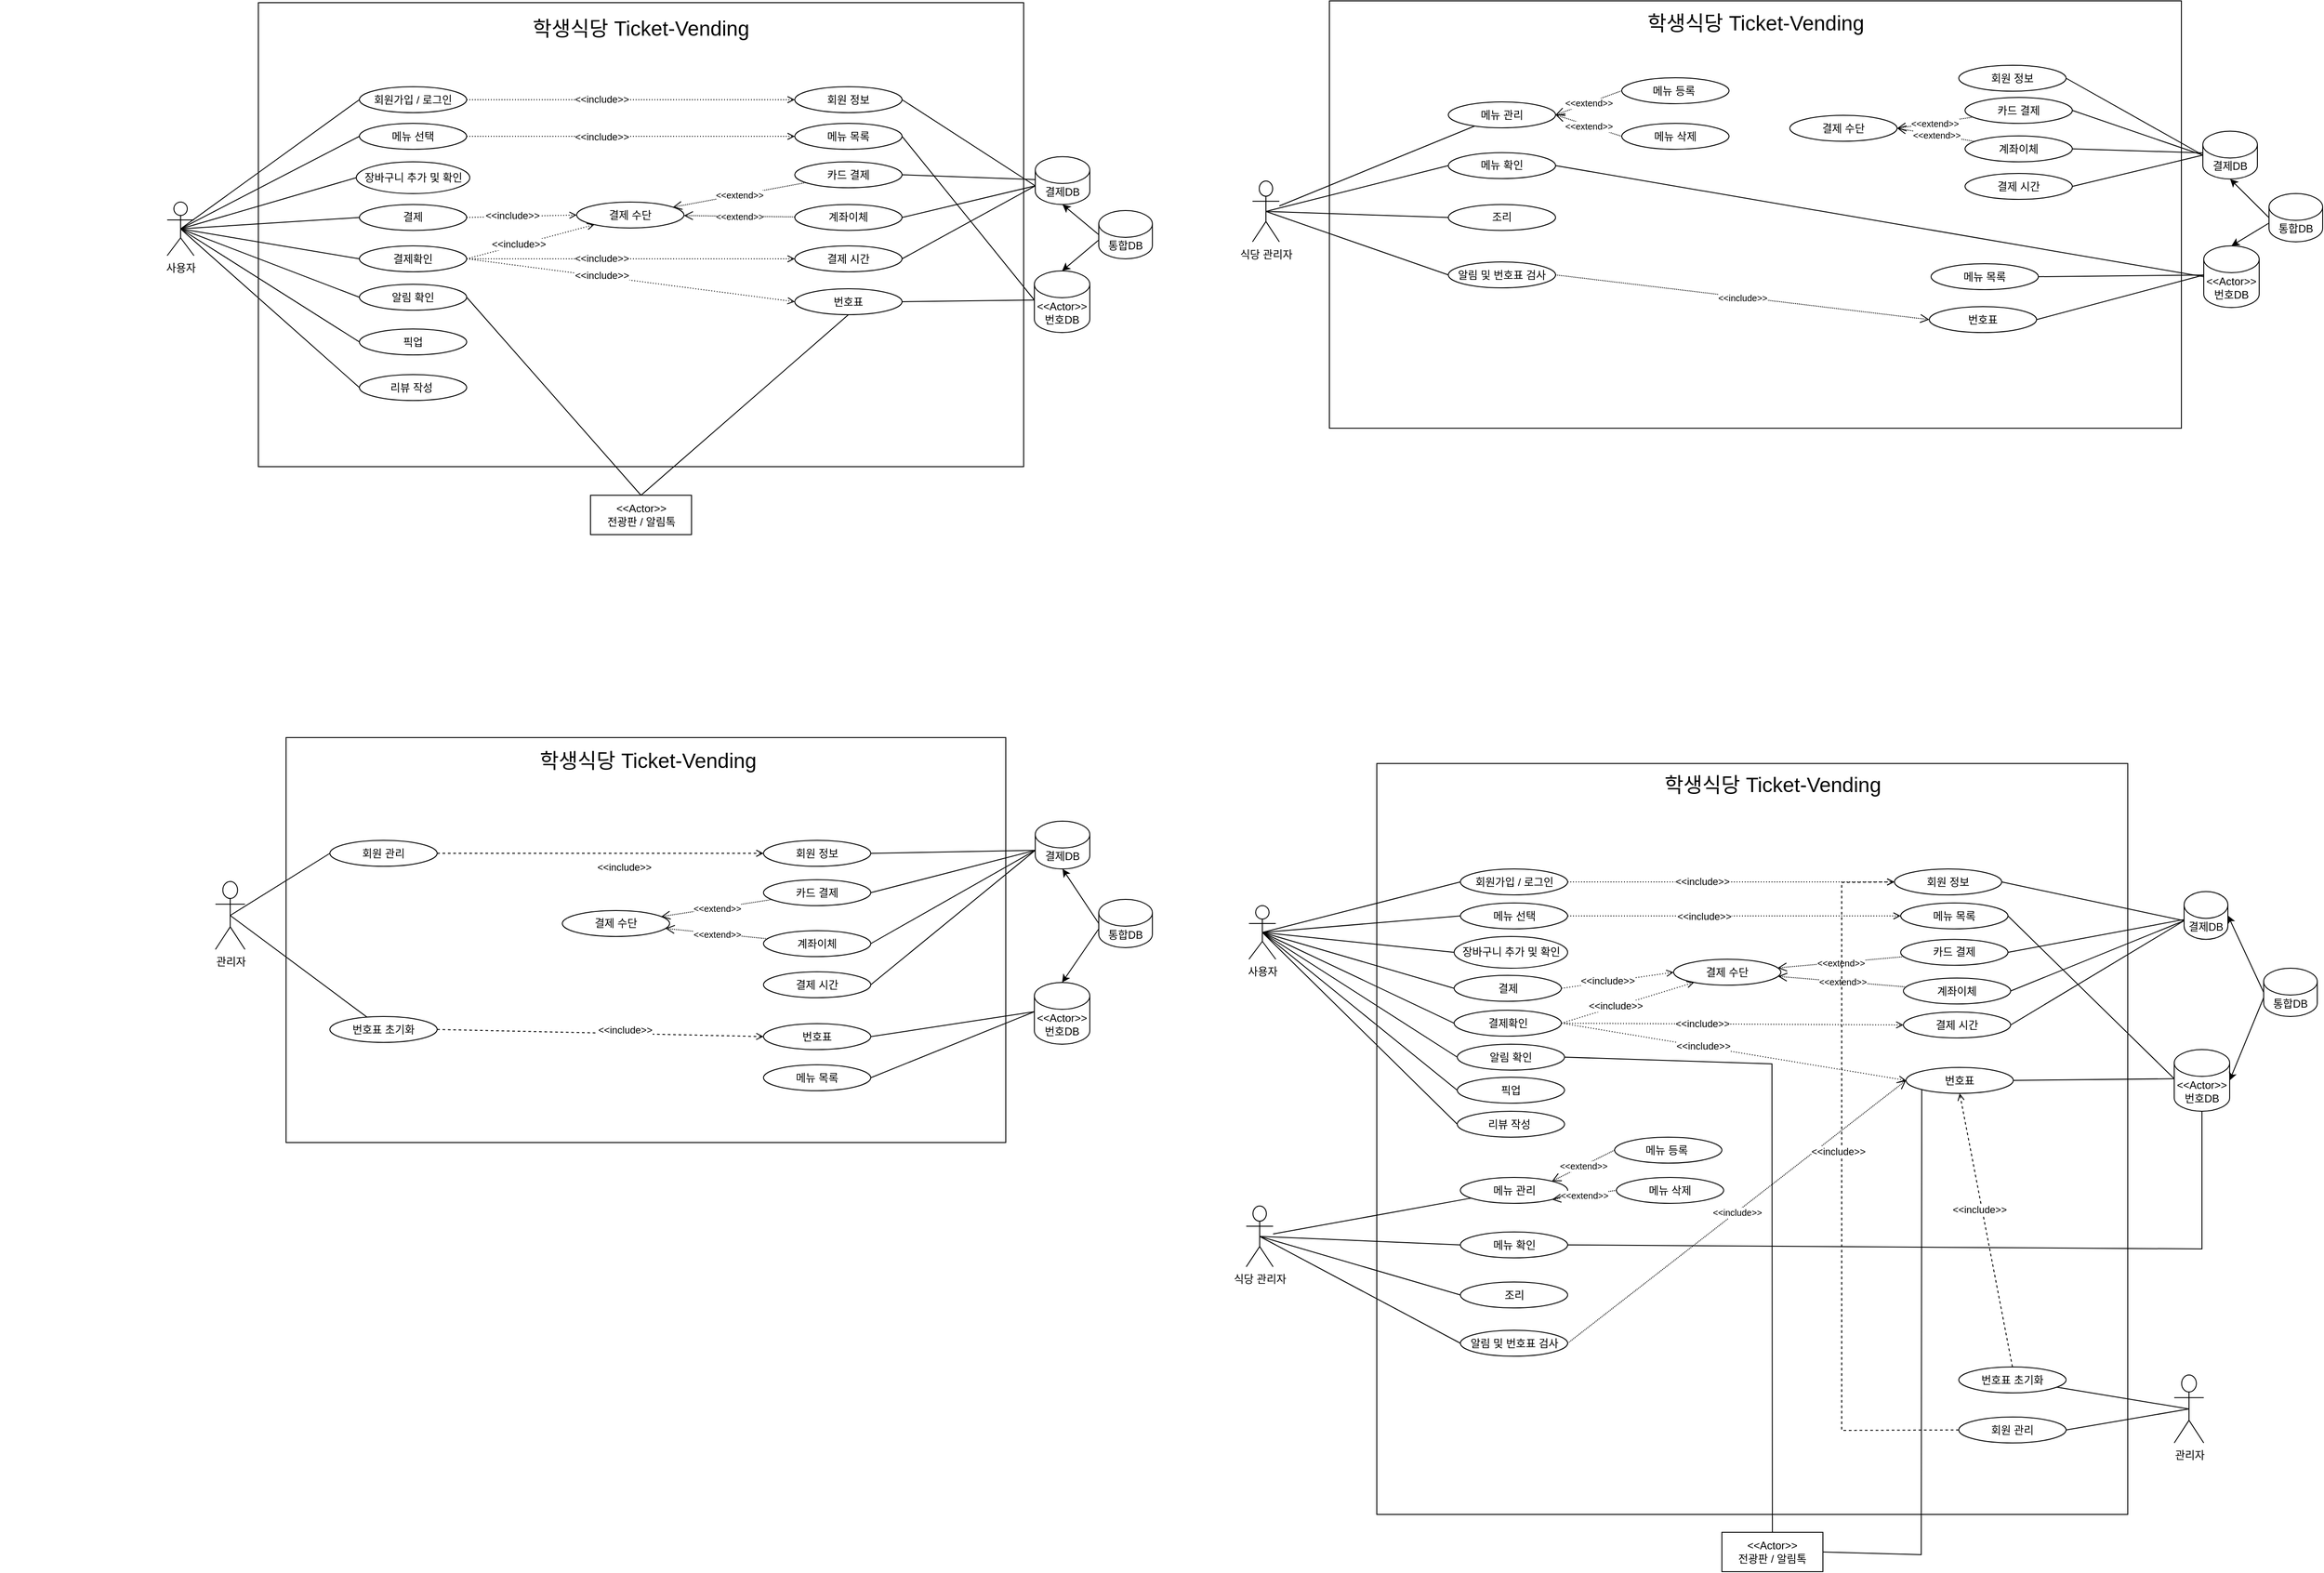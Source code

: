 <mxfile version="24.7.16">
  <diagram name="페이지-1" id="ornHel27MPxaN62uwrJq">
    <mxGraphModel dx="5089" dy="2169" grid="1" gridSize="10" guides="1" tooltips="1" connect="1" arrows="1" fold="1" page="0" pageScale="1" pageWidth="1169" pageHeight="827" math="0" shadow="0">
      <root>
        <mxCell id="0" />
        <mxCell id="1" parent="0" />
        <mxCell id="3XLN60RAneOGZpTbTivc-279" value="" style="rounded=0;whiteSpace=wrap;html=1;" parent="1" vertex="1">
          <mxGeometry x="-953" y="916" width="805" height="453" as="geometry" />
        </mxCell>
        <mxCell id="3XLN60RAneOGZpTbTivc-94" value="" style="rounded=0;whiteSpace=wrap;html=1;" parent="1" vertex="1">
          <mxGeometry x="214" y="92" width="953" height="478" as="geometry" />
        </mxCell>
        <mxCell id="3XLN60RAneOGZpTbTivc-1" value="" style="rounded=0;whiteSpace=wrap;html=1;fillColor=none;" parent="1" vertex="1">
          <mxGeometry x="-984" y="94" width="856" height="519" as="geometry" />
        </mxCell>
        <mxCell id="zNkNhdcRpNS4lPK-cGLT-1" value="사용자" style="shape=umlActor;verticalLabelPosition=bottom;verticalAlign=top;html=1;outlineConnect=0;" parent="1" vertex="1">
          <mxGeometry x="-1086" y="317" width="30" height="60" as="geometry" />
        </mxCell>
        <mxCell id="wiaewfCoUQoDWu5S9Ph1-3" value="메뉴 선택" style="ellipse;whiteSpace=wrap;html=1;" parent="1" vertex="1">
          <mxGeometry x="-871" y="229" width="120" height="29" as="geometry" />
        </mxCell>
        <mxCell id="wiaewfCoUQoDWu5S9Ph1-4" value="결제" style="ellipse;whiteSpace=wrap;html=1;" parent="1" vertex="1">
          <mxGeometry x="-871" y="319.75" width="120" height="29" as="geometry" />
        </mxCell>
        <mxCell id="wiaewfCoUQoDWu5S9Ph1-5" value="회원가입 / 로그인" style="ellipse;whiteSpace=wrap;html=1;" parent="1" vertex="1">
          <mxGeometry x="-871" y="188" width="120" height="29" as="geometry" />
        </mxCell>
        <mxCell id="wiaewfCoUQoDWu5S9Ph1-20" value="알림 확인" style="ellipse;whiteSpace=wrap;html=1;" parent="1" vertex="1">
          <mxGeometry x="-871" y="409" width="120" height="29" as="geometry" />
        </mxCell>
        <mxCell id="wiaewfCoUQoDWu5S9Ph1-55" value="회원 정보" style="ellipse;whiteSpace=wrap;html=1;" parent="1" vertex="1">
          <mxGeometry x="-384" y="188" width="120" height="29" as="geometry" />
        </mxCell>
        <mxCell id="wiaewfCoUQoDWu5S9Ph1-56" value="번호표" style="ellipse;whiteSpace=wrap;html=1;" parent="1" vertex="1">
          <mxGeometry x="-384" y="414" width="120" height="29" as="geometry" />
        </mxCell>
        <mxCell id="wiaewfCoUQoDWu5S9Ph1-57" value="결제 시간" style="ellipse;whiteSpace=wrap;html=1;" parent="1" vertex="1">
          <mxGeometry x="-384" y="366" width="120" height="29" as="geometry" />
        </mxCell>
        <mxCell id="wiaewfCoUQoDWu5S9Ph1-58" value="메뉴 목록" style="ellipse;whiteSpace=wrap;html=1;" parent="1" vertex="1">
          <mxGeometry x="-384" y="229" width="120" height="29" as="geometry" />
        </mxCell>
        <mxCell id="wiaewfCoUQoDWu5S9Ph1-60" value="결제 수단" style="ellipse;whiteSpace=wrap;html=1;" parent="1" vertex="1">
          <mxGeometry x="-628" y="317" width="120" height="29" as="geometry" />
        </mxCell>
        <mxCell id="wiaewfCoUQoDWu5S9Ph1-63" value="학생식당 Ticket-Vending" style="text;html=1;align=center;verticalAlign=middle;whiteSpace=wrap;rounded=0;fontSize=23;" parent="1" vertex="1">
          <mxGeometry x="-702.75" y="108" width="293.5" height="30" as="geometry" />
        </mxCell>
        <mxCell id="5F2I87BRX-AB1hQ1D-qz-2" value="" style="endArrow=none;html=1;rounded=0;exitX=0.5;exitY=0.5;exitDx=0;exitDy=0;exitPerimeter=0;entryX=0;entryY=0.5;entryDx=0;entryDy=0;" parent="1" source="zNkNhdcRpNS4lPK-cGLT-1" target="wiaewfCoUQoDWu5S9Ph1-4" edge="1">
          <mxGeometry width="50" height="50" relative="1" as="geometry">
            <mxPoint x="-734" y="523" as="sourcePoint" />
            <mxPoint x="-684" y="473" as="targetPoint" />
          </mxGeometry>
        </mxCell>
        <mxCell id="5F2I87BRX-AB1hQ1D-qz-3" value="" style="endArrow=none;html=1;rounded=0;exitX=0.5;exitY=0.5;exitDx=0;exitDy=0;exitPerimeter=0;entryX=0;entryY=0.5;entryDx=0;entryDy=0;" parent="1" source="zNkNhdcRpNS4lPK-cGLT-1" target="wiaewfCoUQoDWu5S9Ph1-3" edge="1">
          <mxGeometry width="50" height="50" relative="1" as="geometry">
            <mxPoint x="-734" y="523" as="sourcePoint" />
            <mxPoint x="-684" y="473" as="targetPoint" />
          </mxGeometry>
        </mxCell>
        <mxCell id="5F2I87BRX-AB1hQ1D-qz-5" value="" style="endArrow=none;html=1;rounded=0;exitX=0.5;exitY=0.5;exitDx=0;exitDy=0;exitPerimeter=0;entryX=0;entryY=0.5;entryDx=0;entryDy=0;" parent="1" source="zNkNhdcRpNS4lPK-cGLT-1" target="wiaewfCoUQoDWu5S9Ph1-5" edge="1">
          <mxGeometry width="50" height="50" relative="1" as="geometry">
            <mxPoint x="-734" y="523" as="sourcePoint" />
            <mxPoint x="-684" y="473" as="targetPoint" />
          </mxGeometry>
        </mxCell>
        <mxCell id="5F2I87BRX-AB1hQ1D-qz-6" value="" style="endArrow=none;html=1;rounded=0;exitX=0.5;exitY=0.5;exitDx=0;exitDy=0;exitPerimeter=0;entryX=0;entryY=0.5;entryDx=0;entryDy=0;" parent="1" source="zNkNhdcRpNS4lPK-cGLT-1" target="wiaewfCoUQoDWu5S9Ph1-20" edge="1">
          <mxGeometry width="50" height="50" relative="1" as="geometry">
            <mxPoint x="-985" y="252" as="sourcePoint" />
            <mxPoint x="-862" y="396" as="targetPoint" />
          </mxGeometry>
        </mxCell>
        <mxCell id="5F2I87BRX-AB1hQ1D-qz-12" value="" style="endArrow=none;html=1;rounded=0;exitX=1;exitY=0.5;exitDx=0;exitDy=0;entryX=0;entryY=0;entryDx=0;entryDy=32.625;entryPerimeter=0;" parent="1" source="wiaewfCoUQoDWu5S9Ph1-55" target="5F2I87BRX-AB1hQ1D-qz-18" edge="1">
          <mxGeometry width="50" height="50" relative="1" as="geometry">
            <mxPoint x="-470" y="309" as="sourcePoint" />
            <mxPoint x="-347" y="314" as="targetPoint" />
          </mxGeometry>
        </mxCell>
        <mxCell id="5F2I87BRX-AB1hQ1D-qz-14" value="" style="endArrow=none;html=1;rounded=0;exitX=1;exitY=0.5;exitDx=0;exitDy=0;entryX=0;entryY=0;entryDx=0;entryDy=32.625;entryPerimeter=0;" parent="1" source="wiaewfCoUQoDWu5S9Ph1-56" target="T0LaY_0Klr0CLxTFd-mG-3" edge="1">
          <mxGeometry width="50" height="50" relative="1" as="geometry">
            <mxPoint x="-435" y="351" as="sourcePoint" />
            <mxPoint x="-238" y="456" as="targetPoint" />
            <Array as="points" />
          </mxGeometry>
        </mxCell>
        <mxCell id="5F2I87BRX-AB1hQ1D-qz-15" value="" style="endArrow=none;html=1;rounded=0;exitX=1;exitY=0.5;exitDx=0;exitDy=0;entryX=0;entryY=0;entryDx=0;entryDy=32.625;entryPerimeter=0;" parent="1" source="wiaewfCoUQoDWu5S9Ph1-57" target="5F2I87BRX-AB1hQ1D-qz-18" edge="1">
          <mxGeometry width="50" height="50" relative="1" as="geometry">
            <mxPoint x="-454" y="365" as="sourcePoint" />
            <mxPoint x="-257" y="470" as="targetPoint" />
          </mxGeometry>
        </mxCell>
        <mxCell id="5F2I87BRX-AB1hQ1D-qz-18" value="결제DB" style="shape=cylinder3;whiteSpace=wrap;html=1;boundedLbl=1;backgroundOutline=1;size=15;" parent="1" vertex="1">
          <mxGeometry x="-115" y="266.25" width="61" height="53.5" as="geometry" />
        </mxCell>
        <mxCell id="snhe3Xh0oELJzNI7V56g-15" value="" style="endArrow=open;html=1;rounded=0;dashed=1;dashPattern=1 2;endFill=0;exitX=1;exitY=0.5;exitDx=0;exitDy=0;entryX=0;entryY=0.5;entryDx=0;entryDy=0;" parent="1" source="wiaewfCoUQoDWu5S9Ph1-5" target="wiaewfCoUQoDWu5S9Ph1-55" edge="1">
          <mxGeometry relative="1" as="geometry">
            <mxPoint x="-774" y="223" as="sourcePoint" />
            <mxPoint x="-688" y="152" as="targetPoint" />
          </mxGeometry>
        </mxCell>
        <mxCell id="snhe3Xh0oELJzNI7V56g-16" value="&amp;lt;&amp;lt;include&amp;gt;&amp;gt;" style="edgeLabel;html=1;align=center;verticalAlign=middle;resizable=0;points=[];" parent="snhe3Xh0oELJzNI7V56g-15" vertex="1" connectable="0">
          <mxGeometry x="-0.18" y="1" relative="1" as="geometry">
            <mxPoint as="offset" />
          </mxGeometry>
        </mxCell>
        <mxCell id="snhe3Xh0oELJzNI7V56g-27" value="" style="endArrow=open;html=1;rounded=0;dashed=1;dashPattern=1 2;endFill=0;exitX=1;exitY=0.5;exitDx=0;exitDy=0;entryX=0;entryY=0.5;entryDx=0;entryDy=0;" parent="1" source="wiaewfCoUQoDWu5S9Ph1-3" target="wiaewfCoUQoDWu5S9Ph1-58" edge="1">
          <mxGeometry relative="1" as="geometry">
            <mxPoint x="-742" y="257" as="sourcePoint" />
            <mxPoint x="-654" y="219" as="targetPoint" />
            <Array as="points" />
          </mxGeometry>
        </mxCell>
        <mxCell id="snhe3Xh0oELJzNI7V56g-28" value="&amp;lt;&amp;lt;include&amp;gt;&amp;gt;" style="edgeLabel;html=1;align=center;verticalAlign=middle;resizable=0;points=[];" parent="snhe3Xh0oELJzNI7V56g-27" vertex="1" connectable="0">
          <mxGeometry x="-0.18" y="1" relative="1" as="geometry">
            <mxPoint y="1" as="offset" />
          </mxGeometry>
        </mxCell>
        <mxCell id="T0LaY_0Klr0CLxTFd-mG-3" value="&lt;div&gt;&amp;lt;&amp;lt;Actor&amp;gt;&amp;gt;&lt;/div&gt;번호DB" style="shape=cylinder3;whiteSpace=wrap;html=1;boundedLbl=1;backgroundOutline=1;size=15;" parent="1" vertex="1">
          <mxGeometry x="-116" y="394" width="62" height="69" as="geometry" />
        </mxCell>
        <mxCell id="T0LaY_0Klr0CLxTFd-mG-5" value="통합DB" style="shape=cylinder3;whiteSpace=wrap;html=1;boundedLbl=1;backgroundOutline=1;size=15;" parent="1" vertex="1">
          <mxGeometry x="-44" y="326.5" width="60" height="54" as="geometry" />
        </mxCell>
        <mxCell id="qS_i0Z3g07YtAvrLvoFF-4" style="edgeStyle=orthogonalEdgeStyle;rounded=0;orthogonalLoop=1;jettySize=auto;html=1;exitX=0.5;exitY=1;exitDx=0;exitDy=0;" parent="1" edge="1">
          <mxGeometry relative="1" as="geometry">
            <mxPoint x="-281" y="766" as="sourcePoint" />
            <mxPoint x="-281" y="766" as="targetPoint" />
          </mxGeometry>
        </mxCell>
        <mxCell id="T0LaY_0Klr0CLxTFd-mG-8" value="&lt;div&gt;&amp;lt;&amp;lt;Actor&amp;gt;&amp;gt;&lt;/div&gt;전광판 / 알림톡" style="rounded=0;whiteSpace=wrap;html=1;" parent="1" vertex="1">
          <mxGeometry x="-612.5" y="645" width="113" height="44" as="geometry" />
        </mxCell>
        <mxCell id="qS_i0Z3g07YtAvrLvoFF-26" style="edgeStyle=orthogonalEdgeStyle;rounded=0;orthogonalLoop=1;jettySize=auto;html=1;exitX=0.5;exitY=1;exitDx=0;exitDy=0;" parent="1" source="wiaewfCoUQoDWu5S9Ph1-55" target="wiaewfCoUQoDWu5S9Ph1-55" edge="1">
          <mxGeometry relative="1" as="geometry" />
        </mxCell>
        <mxCell id="T0LaY_0Klr0CLxTFd-mG-9" value="픽업" style="ellipse;whiteSpace=wrap;html=1;" parent="1" vertex="1">
          <mxGeometry x="-871" y="459" width="120" height="29" as="geometry" />
        </mxCell>
        <mxCell id="qS_i0Z3g07YtAvrLvoFF-27" value="리뷰 작성&amp;nbsp;" style="ellipse;whiteSpace=wrap;html=1;" parent="1" vertex="1">
          <mxGeometry x="-871" y="510" width="120" height="29" as="geometry" />
        </mxCell>
        <mxCell id="T0LaY_0Klr0CLxTFd-mG-10" value="" style="endArrow=none;html=1;rounded=0;exitX=0.5;exitY=0.5;exitDx=0;exitDy=0;exitPerimeter=0;entryX=0;entryY=0.5;entryDx=0;entryDy=0;" parent="1" source="zNkNhdcRpNS4lPK-cGLT-1" target="T0LaY_0Klr0CLxTFd-mG-9" edge="1">
          <mxGeometry width="50" height="50" relative="1" as="geometry">
            <mxPoint x="-648" y="471" as="sourcePoint" />
            <mxPoint x="-598" y="421" as="targetPoint" />
          </mxGeometry>
        </mxCell>
        <mxCell id="nyIHkUbPLQZlrNqs4gsP-12" value="" style="endArrow=classic;html=1;rounded=0;entryX=0.5;entryY=1;entryDx=0;entryDy=0;entryPerimeter=0;exitX=0;exitY=0.5;exitDx=0;exitDy=0;exitPerimeter=0;" parent="1" source="T0LaY_0Klr0CLxTFd-mG-5" target="5F2I87BRX-AB1hQ1D-qz-18" edge="1">
          <mxGeometry width="50" height="50" relative="1" as="geometry">
            <mxPoint x="-608" y="530" as="sourcePoint" />
            <mxPoint x="-558" y="480" as="targetPoint" />
          </mxGeometry>
        </mxCell>
        <mxCell id="nyIHkUbPLQZlrNqs4gsP-13" value="" style="endArrow=classic;html=1;rounded=0;exitX=0;exitY=0;exitDx=0;exitDy=33;exitPerimeter=0;entryX=0.5;entryY=0;entryDx=0;entryDy=0;entryPerimeter=0;" parent="1" source="T0LaY_0Klr0CLxTFd-mG-5" target="T0LaY_0Klr0CLxTFd-mG-3" edge="1">
          <mxGeometry width="50" height="50" relative="1" as="geometry">
            <mxPoint x="-608" y="530" as="sourcePoint" />
            <mxPoint x="-558" y="480" as="targetPoint" />
          </mxGeometry>
        </mxCell>
        <mxCell id="b9mgm2ZIOSO_23rySLAU-1" value="" style="endArrow=none;html=1;rounded=0;entryX=1;entryY=0.5;entryDx=0;entryDy=0;exitX=0.5;exitY=0;exitDx=0;exitDy=0;" parent="1" source="T0LaY_0Klr0CLxTFd-mG-8" target="wiaewfCoUQoDWu5S9Ph1-20" edge="1">
          <mxGeometry width="50" height="50" relative="1" as="geometry">
            <mxPoint x="-658" y="569" as="sourcePoint" />
            <mxPoint x="-608" y="519" as="targetPoint" />
            <Array as="points" />
          </mxGeometry>
        </mxCell>
        <mxCell id="b9mgm2ZIOSO_23rySLAU-8" value="장바구니 추가 및 확인" style="ellipse;whiteSpace=wrap;html=1;" parent="1" vertex="1">
          <mxGeometry x="-874.5" y="272" width="127" height="35.5" as="geometry" />
        </mxCell>
        <mxCell id="b9mgm2ZIOSO_23rySLAU-9" value="" style="endArrow=none;html=1;rounded=0;exitX=0.5;exitY=0.5;exitDx=0;exitDy=0;exitPerimeter=0;entryX=0;entryY=0.5;entryDx=0;entryDy=0;" parent="1" source="zNkNhdcRpNS4lPK-cGLT-1" target="b9mgm2ZIOSO_23rySLAU-8" edge="1">
          <mxGeometry width="50" height="50" relative="1" as="geometry">
            <mxPoint x="-1106" y="301" as="sourcePoint" />
            <mxPoint x="-888" y="298" as="targetPoint" />
          </mxGeometry>
        </mxCell>
        <mxCell id="R7gZcFMT6ZPrqW-Vmpx2-5" value="" style="endArrow=open;html=1;rounded=0;fontSize=12;startSize=8;endSize=8;curved=1;dashed=1;dashPattern=1 1;endFill=0;" parent="1" source="R7gZcFMT6ZPrqW-Vmpx2-12" target="wiaewfCoUQoDWu5S9Ph1-60" edge="1">
          <mxGeometry relative="1" as="geometry">
            <mxPoint x="-536" y="504" as="sourcePoint" />
            <mxPoint x="-436" y="504" as="targetPoint" />
            <Array as="points" />
          </mxGeometry>
        </mxCell>
        <mxCell id="R7gZcFMT6ZPrqW-Vmpx2-6" value="&amp;lt;&amp;lt;extend&amp;gt;&amp;gt;" style="edgeLabel;resizable=0;html=1;fontSize=10;;align=center;verticalAlign=middle;" parent="R7gZcFMT6ZPrqW-Vmpx2-5" connectable="0" vertex="1">
          <mxGeometry relative="1" as="geometry" />
        </mxCell>
        <mxCell id="R7gZcFMT6ZPrqW-Vmpx2-12" value="계좌이체" style="ellipse;whiteSpace=wrap;html=1;" parent="1" vertex="1">
          <mxGeometry x="-384" y="319.75" width="120" height="29" as="geometry" />
        </mxCell>
        <mxCell id="R7gZcFMT6ZPrqW-Vmpx2-14" value="" style="endArrow=open;html=1;rounded=0;fontSize=12;startSize=8;endSize=8;curved=1;dashed=1;dashPattern=1 1;endFill=0;" parent="1" source="R7gZcFMT6ZPrqW-Vmpx2-16" target="wiaewfCoUQoDWu5S9Ph1-60" edge="1">
          <mxGeometry relative="1" as="geometry">
            <mxPoint x="-526" y="514" as="sourcePoint" />
            <mxPoint x="-595" y="380" as="targetPoint" />
            <Array as="points" />
          </mxGeometry>
        </mxCell>
        <mxCell id="R7gZcFMT6ZPrqW-Vmpx2-15" value="&amp;lt;&amp;lt;extend&amp;gt;&amp;gt;" style="edgeLabel;resizable=0;html=1;fontSize=10;;align=center;verticalAlign=middle;" parent="R7gZcFMT6ZPrqW-Vmpx2-14" connectable="0" vertex="1">
          <mxGeometry relative="1" as="geometry" />
        </mxCell>
        <mxCell id="R7gZcFMT6ZPrqW-Vmpx2-16" value="카드 결제" style="ellipse;whiteSpace=wrap;html=1;" parent="1" vertex="1">
          <mxGeometry x="-384" y="272" width="120" height="29" as="geometry" />
        </mxCell>
        <mxCell id="R7gZcFMT6ZPrqW-Vmpx2-17" style="edgeStyle=none;curved=1;rounded=0;orthogonalLoop=1;jettySize=auto;html=1;exitX=0.5;exitY=1;exitDx=0;exitDy=0;fontSize=12;startSize=8;endSize=8;" parent="1" source="R7gZcFMT6ZPrqW-Vmpx2-16" target="R7gZcFMT6ZPrqW-Vmpx2-16" edge="1">
          <mxGeometry relative="1" as="geometry" />
        </mxCell>
        <mxCell id="R7gZcFMT6ZPrqW-Vmpx2-18" value="" style="endArrow=none;html=1;rounded=0;fontSize=12;startSize=8;endSize=8;curved=1;exitX=1;exitY=0.5;exitDx=0;exitDy=0;entryX=0;entryY=0;entryDx=0;entryDy=32.625;entryPerimeter=0;" parent="1" source="R7gZcFMT6ZPrqW-Vmpx2-12" target="5F2I87BRX-AB1hQ1D-qz-18" edge="1">
          <mxGeometry width="50" height="50" relative="1" as="geometry">
            <mxPoint x="-569" y="522" as="sourcePoint" />
            <mxPoint x="-519" y="472" as="targetPoint" />
          </mxGeometry>
        </mxCell>
        <mxCell id="R7gZcFMT6ZPrqW-Vmpx2-19" value="" style="endArrow=none;html=1;rounded=0;fontSize=12;startSize=8;endSize=8;curved=1;exitX=1;exitY=0.5;exitDx=0;exitDy=0;" parent="1" source="R7gZcFMT6ZPrqW-Vmpx2-16" target="5F2I87BRX-AB1hQ1D-qz-18" edge="1">
          <mxGeometry width="50" height="50" relative="1" as="geometry">
            <mxPoint x="-569" y="522" as="sourcePoint" />
            <mxPoint x="-519" y="472" as="targetPoint" />
          </mxGeometry>
        </mxCell>
        <mxCell id="R7gZcFMT6ZPrqW-Vmpx2-26" style="edgeStyle=none;curved=1;rounded=0;orthogonalLoop=1;jettySize=auto;html=1;exitX=0.5;exitY=1;exitDx=0;exitDy=0;fontSize=12;startSize=8;endSize=8;" parent="1" edge="1">
          <mxGeometry relative="1" as="geometry">
            <mxPoint x="-662" y="549" as="sourcePoint" />
            <mxPoint x="-662" y="549" as="targetPoint" />
          </mxGeometry>
        </mxCell>
        <mxCell id="R7gZcFMT6ZPrqW-Vmpx2-32" style="edgeStyle=none;curved=1;rounded=0;orthogonalLoop=1;jettySize=auto;html=1;entryX=1;entryY=0.5;entryDx=0;entryDy=0;fontSize=12;startSize=8;endSize=8;" parent="1" edge="1">
          <mxGeometry relative="1" as="geometry">
            <mxPoint x="-156" y="518" as="sourcePoint" />
            <mxPoint x="-156" y="518" as="targetPoint" />
          </mxGeometry>
        </mxCell>
        <mxCell id="R7gZcFMT6ZPrqW-Vmpx2-34" value="" style="endArrow=open;html=1;rounded=0;dashed=1;dashPattern=1 2;endFill=0;exitX=1;exitY=0.5;exitDx=0;exitDy=0;entryX=0;entryY=0.5;entryDx=0;entryDy=0;" parent="1" source="wiaewfCoUQoDWu5S9Ph1-4" target="wiaewfCoUQoDWu5S9Ph1-60" edge="1">
          <mxGeometry relative="1" as="geometry">
            <mxPoint x="-764" y="245" as="sourcePoint" />
            <mxPoint x="-399" y="245" as="targetPoint" />
          </mxGeometry>
        </mxCell>
        <mxCell id="R7gZcFMT6ZPrqW-Vmpx2-35" value="&amp;lt;&amp;lt;include&amp;gt;&amp;gt;" style="edgeLabel;html=1;align=center;verticalAlign=middle;resizable=0;points=[];" parent="R7gZcFMT6ZPrqW-Vmpx2-34" vertex="1" connectable="0">
          <mxGeometry x="-0.18" y="1" relative="1" as="geometry">
            <mxPoint as="offset" />
          </mxGeometry>
        </mxCell>
        <mxCell id="R7gZcFMT6ZPrqW-Vmpx2-39" value="결제확인" style="ellipse;whiteSpace=wrap;html=1;" parent="1" vertex="1">
          <mxGeometry x="-871" y="366" width="120" height="29" as="geometry" />
        </mxCell>
        <mxCell id="R7gZcFMT6ZPrqW-Vmpx2-41" value="" style="endArrow=none;html=1;rounded=0;exitX=0.5;exitY=0.5;exitDx=0;exitDy=0;exitPerimeter=0;entryX=0;entryY=0.5;entryDx=0;entryDy=0;" parent="1" source="zNkNhdcRpNS4lPK-cGLT-1" target="R7gZcFMT6ZPrqW-Vmpx2-39" edge="1">
          <mxGeometry width="50" height="50" relative="1" as="geometry">
            <mxPoint x="-1106" y="301" as="sourcePoint" />
            <mxPoint x="-888" y="411" as="targetPoint" />
          </mxGeometry>
        </mxCell>
        <mxCell id="R7gZcFMT6ZPrqW-Vmpx2-42" value="" style="endArrow=open;html=1;rounded=0;dashed=1;dashPattern=1 2;endFill=0;exitX=1;exitY=0.5;exitDx=0;exitDy=0;entryX=0;entryY=0.5;entryDx=0;entryDy=0;" parent="1" source="R7gZcFMT6ZPrqW-Vmpx2-39" target="wiaewfCoUQoDWu5S9Ph1-57" edge="1">
          <mxGeometry relative="1" as="geometry">
            <mxPoint x="-764" y="345" as="sourcePoint" />
            <mxPoint x="-598" y="343" as="targetPoint" />
          </mxGeometry>
        </mxCell>
        <mxCell id="R7gZcFMT6ZPrqW-Vmpx2-43" value="&amp;lt;&amp;lt;include&amp;gt;&amp;gt;" style="edgeLabel;html=1;align=center;verticalAlign=middle;resizable=0;points=[];" parent="R7gZcFMT6ZPrqW-Vmpx2-42" vertex="1" connectable="0">
          <mxGeometry x="-0.18" y="1" relative="1" as="geometry">
            <mxPoint as="offset" />
          </mxGeometry>
        </mxCell>
        <mxCell id="R7gZcFMT6ZPrqW-Vmpx2-44" value="" style="endArrow=open;html=1;rounded=0;dashed=1;dashPattern=1 2;endFill=0;exitX=1;exitY=0.5;exitDx=0;exitDy=0;" parent="1" source="R7gZcFMT6ZPrqW-Vmpx2-39" target="wiaewfCoUQoDWu5S9Ph1-60" edge="1">
          <mxGeometry relative="1" as="geometry">
            <mxPoint x="-764" y="378" as="sourcePoint" />
            <mxPoint x="-399" y="391" as="targetPoint" />
          </mxGeometry>
        </mxCell>
        <mxCell id="R7gZcFMT6ZPrqW-Vmpx2-45" value="&amp;lt;&amp;lt;include&amp;gt;&amp;gt;" style="edgeLabel;html=1;align=center;verticalAlign=middle;resizable=0;points=[];" parent="R7gZcFMT6ZPrqW-Vmpx2-44" vertex="1" connectable="0">
          <mxGeometry x="-0.18" y="1" relative="1" as="geometry">
            <mxPoint as="offset" />
          </mxGeometry>
        </mxCell>
        <mxCell id="R7gZcFMT6ZPrqW-Vmpx2-46" style="edgeStyle=none;curved=1;rounded=0;orthogonalLoop=1;jettySize=auto;html=1;exitX=0.5;exitY=1;exitDx=0;exitDy=0;fontSize=12;startSize=8;endSize=8;" parent="1" source="wiaewfCoUQoDWu5S9Ph1-60" target="wiaewfCoUQoDWu5S9Ph1-60" edge="1">
          <mxGeometry relative="1" as="geometry" />
        </mxCell>
        <mxCell id="R7gZcFMT6ZPrqW-Vmpx2-47" value="" style="endArrow=none;html=1;rounded=0;fontSize=12;startSize=8;endSize=8;curved=1;entryX=1;entryY=0.5;entryDx=0;entryDy=0;exitX=0;exitY=0;exitDx=0;exitDy=32.625;exitPerimeter=0;" parent="1" source="T0LaY_0Klr0CLxTFd-mG-3" target="wiaewfCoUQoDWu5S9Ph1-58" edge="1">
          <mxGeometry width="50" height="50" relative="1" as="geometry">
            <mxPoint x="-105" y="380" as="sourcePoint" />
            <mxPoint x="-272" y="570" as="targetPoint" />
          </mxGeometry>
        </mxCell>
        <mxCell id="wL_fL-D4aSJD_-Q472pL-1" style="edgeStyle=orthogonalEdgeStyle;rounded=0;orthogonalLoop=1;jettySize=auto;html=1;exitX=0.5;exitY=1;exitDx=0;exitDy=0;" parent="1" source="wiaewfCoUQoDWu5S9Ph1-57" target="wiaewfCoUQoDWu5S9Ph1-57" edge="1">
          <mxGeometry relative="1" as="geometry" />
        </mxCell>
        <mxCell id="wL_fL-D4aSJD_-Q472pL-3" value="" style="endArrow=open;html=1;rounded=0;dashed=1;dashPattern=1 2;endFill=0;exitX=1;exitY=0.5;exitDx=0;exitDy=0;entryX=0;entryY=0.5;entryDx=0;entryDy=0;" parent="1" source="R7gZcFMT6ZPrqW-Vmpx2-39" target="wiaewfCoUQoDWu5S9Ph1-56" edge="1">
          <mxGeometry relative="1" as="geometry">
            <mxPoint x="-762" y="420" as="sourcePoint" />
            <mxPoint x="-386" y="422" as="targetPoint" />
          </mxGeometry>
        </mxCell>
        <mxCell id="wL_fL-D4aSJD_-Q472pL-4" value="&amp;lt;&amp;lt;include&amp;gt;&amp;gt;" style="edgeLabel;html=1;align=center;verticalAlign=middle;resizable=0;points=[];" parent="wL_fL-D4aSJD_-Q472pL-3" vertex="1" connectable="0">
          <mxGeometry x="-0.18" y="1" relative="1" as="geometry">
            <mxPoint as="offset" />
          </mxGeometry>
        </mxCell>
        <mxCell id="wL_fL-D4aSJD_-Q472pL-5" value="" style="endArrow=none;html=1;rounded=0;exitX=0.5;exitY=0;exitDx=0;exitDy=0;entryX=0.5;entryY=1;entryDx=0;entryDy=0;" parent="1" source="T0LaY_0Klr0CLxTFd-mG-8" target="wiaewfCoUQoDWu5S9Ph1-56" edge="1">
          <mxGeometry width="50" height="50" relative="1" as="geometry">
            <mxPoint x="-628" y="622" as="sourcePoint" />
            <mxPoint x="-578" y="572" as="targetPoint" />
          </mxGeometry>
        </mxCell>
        <mxCell id="wL_fL-D4aSJD_-Q472pL-6" value="" style="endArrow=none;html=1;rounded=0;exitX=0.5;exitY=0.5;exitDx=0;exitDy=0;exitPerimeter=0;entryX=0;entryY=0.5;entryDx=0;entryDy=0;" parent="1" source="zNkNhdcRpNS4lPK-cGLT-1" target="qS_i0Z3g07YtAvrLvoFF-27" edge="1">
          <mxGeometry width="50" height="50" relative="1" as="geometry">
            <mxPoint x="-891" y="586" as="sourcePoint" />
            <mxPoint x="-841" y="536" as="targetPoint" />
          </mxGeometry>
        </mxCell>
        <mxCell id="3XLN60RAneOGZpTbTivc-4" style="edgeStyle=none;curved=1;rounded=0;orthogonalLoop=1;jettySize=auto;html=1;entryX=1;entryY=1;entryDx=0;entryDy=0;entryPerimeter=0;fontSize=12;startSize=8;endSize=8;" parent="1" source="3XLN60RAneOGZpTbTivc-5" target="3XLN60RAneOGZpTbTivc-5" edge="1">
          <mxGeometry relative="1" as="geometry" />
        </mxCell>
        <mxCell id="3XLN60RAneOGZpTbTivc-5" value="식당 관리자" style="shape=umlActor;verticalLabelPosition=bottom;verticalAlign=top;html=1;outlineConnect=0;" parent="1" vertex="1">
          <mxGeometry x="128" y="293.5" width="30" height="68" as="geometry" />
        </mxCell>
        <mxCell id="3XLN60RAneOGZpTbTivc-10" value="조리" style="ellipse;whiteSpace=wrap;html=1;" parent="1" vertex="1">
          <mxGeometry x="347" y="319.75" width="120" height="29" as="geometry" />
        </mxCell>
        <mxCell id="3XLN60RAneOGZpTbTivc-11" value="알림 및 번호표 검사" style="ellipse;whiteSpace=wrap;html=1;" parent="1" vertex="1">
          <mxGeometry x="347" y="384" width="120" height="29" as="geometry" />
        </mxCell>
        <mxCell id="3XLN60RAneOGZpTbTivc-12" value="메뉴 확인" style="ellipse;whiteSpace=wrap;html=1;" parent="1" vertex="1">
          <mxGeometry x="347" y="261.75" width="120" height="29" as="geometry" />
        </mxCell>
        <mxCell id="3XLN60RAneOGZpTbTivc-16" value="회원 정보" style="ellipse;whiteSpace=wrap;html=1;" parent="1" vertex="1">
          <mxGeometry x="918" y="164" width="120" height="29" as="geometry" />
        </mxCell>
        <mxCell id="3XLN60RAneOGZpTbTivc-17" value="번호표" style="ellipse;whiteSpace=wrap;html=1;" parent="1" vertex="1">
          <mxGeometry x="885" y="434" width="120" height="29" as="geometry" />
        </mxCell>
        <mxCell id="3XLN60RAneOGZpTbTivc-18" value="결제 시간" style="ellipse;whiteSpace=wrap;html=1;" parent="1" vertex="1">
          <mxGeometry x="925" y="285" width="120" height="29" as="geometry" />
        </mxCell>
        <mxCell id="3XLN60RAneOGZpTbTivc-19" value="메뉴 목록" style="ellipse;whiteSpace=wrap;html=1;" parent="1" vertex="1">
          <mxGeometry x="887" y="386" width="120" height="29" as="geometry" />
        </mxCell>
        <mxCell id="3XLN60RAneOGZpTbTivc-20" value="결제 수단" style="ellipse;whiteSpace=wrap;html=1;" parent="1" vertex="1">
          <mxGeometry x="729" y="220" width="120" height="29" as="geometry" />
        </mxCell>
        <mxCell id="3XLN60RAneOGZpTbTivc-21" value="학생식당 Ticket-Vending" style="text;html=1;align=center;verticalAlign=middle;whiteSpace=wrap;rounded=0;fontSize=23;" parent="1" vertex="1">
          <mxGeometry x="543.75" y="102" width="293.5" height="30" as="geometry" />
        </mxCell>
        <mxCell id="3XLN60RAneOGZpTbTivc-26" value="" style="endArrow=none;html=1;rounded=0;exitX=0.5;exitY=0.5;exitDx=0;exitDy=0;exitPerimeter=0;entryX=0;entryY=0.5;entryDx=0;entryDy=0;" parent="1" source="3XLN60RAneOGZpTbTivc-5" target="3XLN60RAneOGZpTbTivc-12" edge="1">
          <mxGeometry width="50" height="50" relative="1" as="geometry">
            <mxPoint x="270" y="331" as="sourcePoint" />
            <mxPoint x="393" y="336" as="targetPoint" />
          </mxGeometry>
        </mxCell>
        <mxCell id="3XLN60RAneOGZpTbTivc-27" value="" style="endArrow=none;html=1;rounded=0;exitX=0.5;exitY=0.5;exitDx=0;exitDy=0;exitPerimeter=0;entryX=0;entryY=0.5;entryDx=0;entryDy=0;" parent="1" source="3XLN60RAneOGZpTbTivc-5" target="3XLN60RAneOGZpTbTivc-11" edge="1">
          <mxGeometry width="50" height="50" relative="1" as="geometry">
            <mxPoint x="265" y="380" as="sourcePoint" />
            <mxPoint x="379" y="346" as="targetPoint" />
          </mxGeometry>
        </mxCell>
        <mxCell id="3XLN60RAneOGZpTbTivc-28" value="" style="endArrow=none;html=1;rounded=0;exitX=0.5;exitY=0.5;exitDx=0;exitDy=0;exitPerimeter=0;entryX=0;entryY=0.5;entryDx=0;entryDy=0;" parent="1" source="3XLN60RAneOGZpTbTivc-5" target="3XLN60RAneOGZpTbTivc-10" edge="1">
          <mxGeometry width="50" height="50" relative="1" as="geometry">
            <mxPoint x="275" y="390" as="sourcePoint" />
            <mxPoint x="389" y="356" as="targetPoint" />
          </mxGeometry>
        </mxCell>
        <mxCell id="3XLN60RAneOGZpTbTivc-29" value="" style="endArrow=none;html=1;rounded=0;exitX=1;exitY=0.5;exitDx=0;exitDy=0;entryX=0;entryY=0.5;entryDx=0;entryDy=0;entryPerimeter=0;" parent="1" source="3XLN60RAneOGZpTbTivc-16" target="29YUFP0ndIiCrCBxNntm-2" edge="1">
          <mxGeometry width="50" height="50" relative="1" as="geometry">
            <mxPoint x="811" y="276" as="sourcePoint" />
            <mxPoint x="1191" y="245.375" as="targetPoint" />
          </mxGeometry>
        </mxCell>
        <mxCell id="3XLN60RAneOGZpTbTivc-30" value="" style="endArrow=none;html=1;rounded=0;exitX=1;exitY=0.5;exitDx=0;exitDy=0;entryX=0;entryY=0;entryDx=0;entryDy=32.625;entryPerimeter=0;" parent="1" source="3XLN60RAneOGZpTbTivc-17" target="3XLN60RAneOGZpTbTivc-39" edge="1">
          <mxGeometry width="50" height="50" relative="1" as="geometry">
            <mxPoint x="846" y="343" as="sourcePoint" />
            <mxPoint x="1043" y="448" as="targetPoint" />
            <Array as="points" />
          </mxGeometry>
        </mxCell>
        <mxCell id="3XLN60RAneOGZpTbTivc-31" value="" style="endArrow=none;html=1;rounded=0;exitX=1;exitY=0.5;exitDx=0;exitDy=0;entryX=0;entryY=0.5;entryDx=0;entryDy=0;entryPerimeter=0;" parent="1" source="3XLN60RAneOGZpTbTivc-18" target="29YUFP0ndIiCrCBxNntm-2" edge="1">
          <mxGeometry width="50" height="50" relative="1" as="geometry">
            <mxPoint x="1002.0" y="361.5" as="sourcePoint" />
            <mxPoint x="1191" y="245.375" as="targetPoint" />
          </mxGeometry>
        </mxCell>
        <mxCell id="3XLN60RAneOGZpTbTivc-39" value="&lt;div&gt;&amp;lt;&amp;lt;Actor&amp;gt;&amp;gt;&lt;/div&gt;번호DB" style="shape=cylinder3;whiteSpace=wrap;html=1;boundedLbl=1;backgroundOutline=1;size=15;" parent="1" vertex="1">
          <mxGeometry x="1192" y="366" width="62" height="69" as="geometry" />
        </mxCell>
        <mxCell id="3XLN60RAneOGZpTbTivc-40" value="통합DB" style="shape=cylinder3;whiteSpace=wrap;html=1;boundedLbl=1;backgroundOutline=1;size=15;" parent="1" vertex="1">
          <mxGeometry x="1265" y="307.5" width="60" height="54" as="geometry" />
        </mxCell>
        <mxCell id="3XLN60RAneOGZpTbTivc-42" value="메뉴 등록&amp;nbsp;" style="ellipse;whiteSpace=wrap;html=1;" parent="1" vertex="1">
          <mxGeometry x="541" y="178" width="120" height="29" as="geometry" />
        </mxCell>
        <mxCell id="3XLN60RAneOGZpTbTivc-43" value="메뉴 삭제" style="ellipse;whiteSpace=wrap;html=1;" parent="1" vertex="1">
          <mxGeometry x="541" y="229" width="120" height="29" as="geometry" />
        </mxCell>
        <mxCell id="3XLN60RAneOGZpTbTivc-45" style="edgeStyle=orthogonalEdgeStyle;rounded=0;orthogonalLoop=1;jettySize=auto;html=1;exitX=0.5;exitY=1;exitDx=0;exitDy=0;" parent="1" source="3XLN60RAneOGZpTbTivc-16" target="3XLN60RAneOGZpTbTivc-16" edge="1">
          <mxGeometry relative="1" as="geometry" />
        </mxCell>
        <mxCell id="3XLN60RAneOGZpTbTivc-49" value="" style="endArrow=classic;html=1;rounded=0;entryX=0.5;entryY=1;entryDx=0;entryDy=0;entryPerimeter=0;exitX=0;exitY=0.5;exitDx=0;exitDy=0;exitPerimeter=0;" parent="1" source="3XLN60RAneOGZpTbTivc-40" target="29YUFP0ndIiCrCBxNntm-2" edge="1">
          <mxGeometry width="50" height="50" relative="1" as="geometry">
            <mxPoint x="673" y="522" as="sourcePoint" />
            <mxPoint x="1245" y="264" as="targetPoint" />
          </mxGeometry>
        </mxCell>
        <mxCell id="3XLN60RAneOGZpTbTivc-50" value="" style="endArrow=classic;html=1;rounded=0;exitX=0;exitY=0;exitDx=0;exitDy=33;exitPerimeter=0;entryX=0.5;entryY=0;entryDx=0;entryDy=0;entryPerimeter=0;" parent="1" source="3XLN60RAneOGZpTbTivc-40" target="3XLN60RAneOGZpTbTivc-39" edge="1">
          <mxGeometry width="50" height="50" relative="1" as="geometry">
            <mxPoint x="673" y="522" as="sourcePoint" />
            <mxPoint x="723" y="472" as="targetPoint" />
          </mxGeometry>
        </mxCell>
        <mxCell id="3XLN60RAneOGZpTbTivc-54" value="" style="endArrow=open;html=1;rounded=0;fontSize=12;startSize=8;endSize=8;curved=1;dashed=1;dashPattern=1 1;endFill=0;entryX=1;entryY=0.5;entryDx=0;entryDy=0;" parent="1" source="3XLN60RAneOGZpTbTivc-56" target="3XLN60RAneOGZpTbTivc-20" edge="1">
          <mxGeometry relative="1" as="geometry">
            <mxPoint x="791" y="448" as="sourcePoint" />
            <mxPoint x="835.0" y="279.5" as="targetPoint" />
            <Array as="points" />
          </mxGeometry>
        </mxCell>
        <mxCell id="3XLN60RAneOGZpTbTivc-55" value="&amp;lt;&amp;lt;extend&amp;gt;&amp;gt;" style="edgeLabel;resizable=0;html=1;fontSize=10;;align=center;verticalAlign=middle;" parent="3XLN60RAneOGZpTbTivc-54" connectable="0" vertex="1">
          <mxGeometry relative="1" as="geometry" />
        </mxCell>
        <mxCell id="3XLN60RAneOGZpTbTivc-56" value="계좌이체" style="ellipse;whiteSpace=wrap;html=1;" parent="1" vertex="1">
          <mxGeometry x="925" y="243" width="120" height="29" as="geometry" />
        </mxCell>
        <mxCell id="3XLN60RAneOGZpTbTivc-57" value="" style="endArrow=open;html=1;rounded=0;fontSize=12;startSize=8;endSize=8;curved=1;dashed=1;dashPattern=1 1;endFill=0;entryX=1;entryY=0.5;entryDx=0;entryDy=0;" parent="1" source="3XLN60RAneOGZpTbTivc-59" target="3XLN60RAneOGZpTbTivc-20" edge="1">
          <mxGeometry relative="1" as="geometry">
            <mxPoint x="801" y="458" as="sourcePoint" />
            <mxPoint x="835.0" y="279.5" as="targetPoint" />
            <Array as="points" />
          </mxGeometry>
        </mxCell>
        <mxCell id="3XLN60RAneOGZpTbTivc-58" value="&amp;lt;&amp;lt;extend&amp;gt;&amp;gt;" style="edgeLabel;resizable=0;html=1;fontSize=10;;align=center;verticalAlign=middle;" parent="3XLN60RAneOGZpTbTivc-57" connectable="0" vertex="1">
          <mxGeometry relative="1" as="geometry" />
        </mxCell>
        <mxCell id="3XLN60RAneOGZpTbTivc-59" value="카드 결제" style="ellipse;whiteSpace=wrap;html=1;" parent="1" vertex="1">
          <mxGeometry x="925" y="200" width="120" height="29" as="geometry" />
        </mxCell>
        <mxCell id="3XLN60RAneOGZpTbTivc-60" style="edgeStyle=none;curved=1;rounded=0;orthogonalLoop=1;jettySize=auto;html=1;exitX=0.5;exitY=1;exitDx=0;exitDy=0;fontSize=12;startSize=8;endSize=8;" parent="1" source="3XLN60RAneOGZpTbTivc-59" target="3XLN60RAneOGZpTbTivc-59" edge="1">
          <mxGeometry relative="1" as="geometry" />
        </mxCell>
        <mxCell id="3XLN60RAneOGZpTbTivc-61" value="" style="endArrow=none;html=1;rounded=0;fontSize=12;startSize=8;endSize=8;curved=1;exitX=1;exitY=0.5;exitDx=0;exitDy=0;" parent="1" source="3XLN60RAneOGZpTbTivc-56" edge="1">
          <mxGeometry width="50" height="50" relative="1" as="geometry">
            <mxPoint x="712" y="489" as="sourcePoint" />
            <mxPoint x="1191" y="262" as="targetPoint" />
          </mxGeometry>
        </mxCell>
        <mxCell id="3XLN60RAneOGZpTbTivc-62" value="" style="endArrow=none;html=1;rounded=0;fontSize=12;startSize=8;endSize=8;curved=1;exitX=1;exitY=0.5;exitDx=0;exitDy=0;entryX=0;entryY=0.5;entryDx=0;entryDy=0;entryPerimeter=0;" parent="1" source="3XLN60RAneOGZpTbTivc-59" target="29YUFP0ndIiCrCBxNntm-2" edge="1">
          <mxGeometry width="50" height="50" relative="1" as="geometry">
            <mxPoint x="712" y="489" as="sourcePoint" />
            <mxPoint x="1191" y="245.375" as="targetPoint" />
          </mxGeometry>
        </mxCell>
        <mxCell id="3XLN60RAneOGZpTbTivc-63" value="메뉴 관리" style="ellipse;whiteSpace=wrap;html=1;" parent="1" vertex="1">
          <mxGeometry x="347" y="205" width="120" height="29" as="geometry" />
        </mxCell>
        <mxCell id="3XLN60RAneOGZpTbTivc-64" value="" style="endArrow=none;html=1;rounded=0;fontSize=12;startSize=8;endSize=8;curved=1;" parent="1" source="3XLN60RAneOGZpTbTivc-5" target="3XLN60RAneOGZpTbTivc-63" edge="1">
          <mxGeometry width="50" height="50" relative="1" as="geometry">
            <mxPoint x="540" y="473" as="sourcePoint" />
            <mxPoint x="590" y="423" as="targetPoint" />
          </mxGeometry>
        </mxCell>
        <mxCell id="3XLN60RAneOGZpTbTivc-65" value="" style="endArrow=open;html=1;rounded=0;fontSize=12;startSize=8;endSize=8;curved=1;dashed=1;dashPattern=1 1;endFill=0;entryX=1;entryY=0.5;entryDx=0;entryDy=0;exitX=0;exitY=0.5;exitDx=0;exitDy=0;" parent="1" source="3XLN60RAneOGZpTbTivc-42" target="3XLN60RAneOGZpTbTivc-63" edge="1">
          <mxGeometry relative="1" as="geometry">
            <mxPoint x="454" y="484" as="sourcePoint" />
            <mxPoint x="580" y="430" as="targetPoint" />
            <Array as="points" />
          </mxGeometry>
        </mxCell>
        <mxCell id="3XLN60RAneOGZpTbTivc-66" value="&amp;lt;&amp;lt;extend&amp;gt;&amp;gt;" style="edgeLabel;resizable=0;html=1;fontSize=10;;align=center;verticalAlign=middle;" parent="3XLN60RAneOGZpTbTivc-65" connectable="0" vertex="1">
          <mxGeometry relative="1" as="geometry" />
        </mxCell>
        <mxCell id="3XLN60RAneOGZpTbTivc-67" style="edgeStyle=none;curved=1;rounded=0;orthogonalLoop=1;jettySize=auto;html=1;exitX=0.5;exitY=1;exitDx=0;exitDy=0;fontSize=12;startSize=8;endSize=8;" parent="1" source="3XLN60RAneOGZpTbTivc-42" target="3XLN60RAneOGZpTbTivc-42" edge="1">
          <mxGeometry relative="1" as="geometry" />
        </mxCell>
        <mxCell id="3XLN60RAneOGZpTbTivc-68" value="" style="endArrow=open;html=1;rounded=0;fontSize=12;startSize=8;endSize=8;curved=1;dashed=1;dashPattern=1 1;endFill=0;entryX=1;entryY=0.5;entryDx=0;entryDy=0;exitX=0;exitY=0.5;exitDx=0;exitDy=0;" parent="1" source="3XLN60RAneOGZpTbTivc-43" target="3XLN60RAneOGZpTbTivc-63" edge="1">
          <mxGeometry relative="1" as="geometry">
            <mxPoint x="558" y="468" as="sourcePoint" />
            <mxPoint x="467" y="486" as="targetPoint" />
            <Array as="points" />
          </mxGeometry>
        </mxCell>
        <mxCell id="3XLN60RAneOGZpTbTivc-69" value="&amp;lt;&amp;lt;extend&amp;gt;&amp;gt;" style="edgeLabel;resizable=0;html=1;fontSize=10;;align=center;verticalAlign=middle;" parent="3XLN60RAneOGZpTbTivc-68" connectable="0" vertex="1">
          <mxGeometry relative="1" as="geometry" />
        </mxCell>
        <mxCell id="3XLN60RAneOGZpTbTivc-70" value="" style="endArrow=open;html=1;rounded=0;fontSize=12;startSize=8;endSize=8;curved=1;dashed=1;dashPattern=1 1;endFill=0;entryX=0;entryY=0.5;entryDx=0;entryDy=0;exitX=1;exitY=0.5;exitDx=0;exitDy=0;" parent="1" source="3XLN60RAneOGZpTbTivc-11" target="3XLN60RAneOGZpTbTivc-17" edge="1">
          <mxGeometry relative="1" as="geometry">
            <mxPoint x="638" y="743" as="sourcePoint" />
            <mxPoint x="547" y="734" as="targetPoint" />
            <Array as="points" />
          </mxGeometry>
        </mxCell>
        <mxCell id="3XLN60RAneOGZpTbTivc-71" value="&amp;lt;&amp;lt;include&amp;gt;&amp;gt;" style="edgeLabel;resizable=0;html=1;fontSize=10;;align=center;verticalAlign=middle;" parent="3XLN60RAneOGZpTbTivc-70" connectable="0" vertex="1">
          <mxGeometry relative="1" as="geometry" />
        </mxCell>
        <mxCell id="3XLN60RAneOGZpTbTivc-72" style="edgeStyle=none;curved=1;rounded=0;orthogonalLoop=1;jettySize=auto;html=1;entryX=1;entryY=0.5;entryDx=0;entryDy=0;fontSize=12;startSize=8;endSize=8;" parent="1" edge="1">
          <mxGeometry relative="1" as="geometry">
            <mxPoint x="1133" y="514" as="sourcePoint" />
            <mxPoint x="1133" y="514" as="targetPoint" />
          </mxGeometry>
        </mxCell>
        <mxCell id="3XLN60RAneOGZpTbTivc-73" style="edgeStyle=none;curved=1;rounded=0;orthogonalLoop=1;jettySize=auto;html=1;exitX=0.5;exitY=1;exitDx=0;exitDy=0;fontSize=12;startSize=8;endSize=8;" parent="1" source="3XLN60RAneOGZpTbTivc-12" target="3XLN60RAneOGZpTbTivc-12" edge="1">
          <mxGeometry relative="1" as="geometry" />
        </mxCell>
        <mxCell id="3XLN60RAneOGZpTbTivc-82" style="edgeStyle=none;curved=1;rounded=0;orthogonalLoop=1;jettySize=auto;html=1;exitX=0.5;exitY=1;exitDx=0;exitDy=0;fontSize=12;startSize=8;endSize=8;" parent="1" edge="1">
          <mxGeometry relative="1" as="geometry">
            <mxPoint x="775" y="294" as="sourcePoint" />
            <mxPoint x="775" y="294" as="targetPoint" />
          </mxGeometry>
        </mxCell>
        <mxCell id="3XLN60RAneOGZpTbTivc-83" value="" style="endArrow=none;html=1;rounded=0;fontSize=12;startSize=8;endSize=8;curved=1;entryX=1;entryY=0.5;entryDx=0;entryDy=0;exitX=0;exitY=0;exitDx=0;exitDy=32.625;exitPerimeter=0;" parent="1" source="3XLN60RAneOGZpTbTivc-39" target="3XLN60RAneOGZpTbTivc-19" edge="1">
          <mxGeometry width="50" height="50" relative="1" as="geometry">
            <mxPoint x="1176" y="372" as="sourcePoint" />
            <mxPoint x="1009" y="562" as="targetPoint" />
          </mxGeometry>
        </mxCell>
        <mxCell id="3XLN60RAneOGZpTbTivc-84" style="edgeStyle=orthogonalEdgeStyle;rounded=0;orthogonalLoop=1;jettySize=auto;html=1;exitX=0.5;exitY=1;exitDx=0;exitDy=0;" parent="1" source="3XLN60RAneOGZpTbTivc-18" target="3XLN60RAneOGZpTbTivc-18" edge="1">
          <mxGeometry relative="1" as="geometry" />
        </mxCell>
        <mxCell id="3XLN60RAneOGZpTbTivc-89" value="" style="endArrow=none;html=1;rounded=0;exitX=1;exitY=0.5;exitDx=0;exitDy=0;entryX=0;entryY=0.5;entryDx=0;entryDy=0;entryPerimeter=0;" parent="1" source="3XLN60RAneOGZpTbTivc-12" target="3XLN60RAneOGZpTbTivc-39" edge="1">
          <mxGeometry width="50" height="50" relative="1" as="geometry">
            <mxPoint x="526.0" y="648.87" as="sourcePoint" />
            <mxPoint x="1220" y="521" as="targetPoint" />
            <Array as="points" />
          </mxGeometry>
        </mxCell>
        <mxCell id="3XLN60RAneOGZpTbTivc-95" value="사용자" style="shape=umlActor;verticalLabelPosition=bottom;verticalAlign=top;html=1;outlineConnect=0;" parent="1" vertex="1">
          <mxGeometry x="124" y="1104" width="30" height="60" as="geometry" />
        </mxCell>
        <mxCell id="3XLN60RAneOGZpTbTivc-96" value="" style="whiteSpace=wrap;html=1;aspect=fixed;" parent="1" vertex="1">
          <mxGeometry x="267" y="945" width="840" height="840" as="geometry" />
        </mxCell>
        <mxCell id="3XLN60RAneOGZpTbTivc-97" style="edgeStyle=none;curved=1;rounded=0;orthogonalLoop=1;jettySize=auto;html=1;entryX=1;entryY=1;entryDx=0;entryDy=0;entryPerimeter=0;fontSize=12;startSize=8;endSize=8;" parent="1" source="3XLN60RAneOGZpTbTivc-98" target="3XLN60RAneOGZpTbTivc-98" edge="1">
          <mxGeometry relative="1" as="geometry" />
        </mxCell>
        <mxCell id="3XLN60RAneOGZpTbTivc-98" value="식당 관리자" style="shape=umlActor;verticalLabelPosition=bottom;verticalAlign=top;html=1;outlineConnect=0;" parent="1" vertex="1">
          <mxGeometry x="121" y="1440" width="30" height="68" as="geometry" />
        </mxCell>
        <mxCell id="3XLN60RAneOGZpTbTivc-99" value="관리자" style="shape=umlActor;verticalLabelPosition=bottom;verticalAlign=top;html=1;outlineConnect=0;" parent="1" vertex="1">
          <mxGeometry x="1159" y="1629" width="33" height="76" as="geometry" />
        </mxCell>
        <mxCell id="3XLN60RAneOGZpTbTivc-100" value="메뉴 선택" style="ellipse;whiteSpace=wrap;html=1;" parent="1" vertex="1">
          <mxGeometry x="360.5" y="1101" width="120" height="29" as="geometry" />
        </mxCell>
        <mxCell id="3XLN60RAneOGZpTbTivc-101" value="결제" style="ellipse;whiteSpace=wrap;html=1;" parent="1" vertex="1">
          <mxGeometry x="353.5" y="1182" width="120" height="29" as="geometry" />
        </mxCell>
        <mxCell id="3XLN60RAneOGZpTbTivc-102" value="회원가입 / 로그인" style="ellipse;whiteSpace=wrap;html=1;" parent="1" vertex="1">
          <mxGeometry x="360.5" y="1063" width="120" height="29" as="geometry" />
        </mxCell>
        <mxCell id="3XLN60RAneOGZpTbTivc-103" value="조리" style="ellipse;whiteSpace=wrap;html=1;" parent="1" vertex="1">
          <mxGeometry x="360.5" y="1525" width="120" height="29" as="geometry" />
        </mxCell>
        <mxCell id="3XLN60RAneOGZpTbTivc-104" value="알림 및 번호표 검사" style="ellipse;whiteSpace=wrap;html=1;" parent="1" vertex="1">
          <mxGeometry x="360.5" y="1579" width="120" height="29" as="geometry" />
        </mxCell>
        <mxCell id="3XLN60RAneOGZpTbTivc-105" value="메뉴 확인" style="ellipse;whiteSpace=wrap;html=1;" parent="1" vertex="1">
          <mxGeometry x="360.5" y="1469" width="120" height="29" as="geometry" />
        </mxCell>
        <mxCell id="3XLN60RAneOGZpTbTivc-106" value="알림 확인" style="ellipse;whiteSpace=wrap;html=1;" parent="1" vertex="1">
          <mxGeometry x="357" y="1259" width="120" height="29" as="geometry" />
        </mxCell>
        <mxCell id="3XLN60RAneOGZpTbTivc-107" value="번호표 초기화" style="ellipse;whiteSpace=wrap;html=1;" parent="1" vertex="1">
          <mxGeometry x="918" y="1620" width="120" height="29" as="geometry" />
        </mxCell>
        <mxCell id="3XLN60RAneOGZpTbTivc-108" value="회원 관리" style="ellipse;whiteSpace=wrap;html=1;" parent="1" vertex="1">
          <mxGeometry x="918" y="1676" width="120" height="29" as="geometry" />
        </mxCell>
        <mxCell id="3XLN60RAneOGZpTbTivc-109" value="회원 정보" style="ellipse;whiteSpace=wrap;html=1;" parent="1" vertex="1">
          <mxGeometry x="846" y="1063" width="120" height="29" as="geometry" />
        </mxCell>
        <mxCell id="3XLN60RAneOGZpTbTivc-110" value="번호표" style="ellipse;whiteSpace=wrap;html=1;" parent="1" vertex="1">
          <mxGeometry x="859" y="1285" width="120" height="29" as="geometry" />
        </mxCell>
        <mxCell id="3XLN60RAneOGZpTbTivc-111" value="결제 시간" style="ellipse;whiteSpace=wrap;html=1;" parent="1" vertex="1">
          <mxGeometry x="856" y="1223" width="120" height="29" as="geometry" />
        </mxCell>
        <mxCell id="3XLN60RAneOGZpTbTivc-112" value="메뉴 목록" style="ellipse;whiteSpace=wrap;html=1;" parent="1" vertex="1">
          <mxGeometry x="853" y="1101" width="120" height="29" as="geometry" />
        </mxCell>
        <mxCell id="3XLN60RAneOGZpTbTivc-113" value="결제 수단" style="ellipse;whiteSpace=wrap;html=1;" parent="1" vertex="1">
          <mxGeometry x="599" y="1164" width="120" height="29" as="geometry" />
        </mxCell>
        <mxCell id="3XLN60RAneOGZpTbTivc-114" value="학생식당 Ticket-Vending" style="text;html=1;align=center;verticalAlign=middle;whiteSpace=wrap;rounded=0;fontSize=23;" parent="1" vertex="1">
          <mxGeometry x="562.75" y="954" width="293.5" height="30" as="geometry" />
        </mxCell>
        <mxCell id="3XLN60RAneOGZpTbTivc-115" value="" style="endArrow=none;html=1;rounded=0;exitX=0.5;exitY=0.5;exitDx=0;exitDy=0;exitPerimeter=0;entryX=0;entryY=0.5;entryDx=0;entryDy=0;" parent="1" source="3XLN60RAneOGZpTbTivc-95" target="3XLN60RAneOGZpTbTivc-101" edge="1">
          <mxGeometry width="50" height="50" relative="1" as="geometry">
            <mxPoint x="521" y="1366" as="sourcePoint" />
            <mxPoint x="571" y="1316" as="targetPoint" />
          </mxGeometry>
        </mxCell>
        <mxCell id="3XLN60RAneOGZpTbTivc-116" value="" style="endArrow=none;html=1;rounded=0;exitX=0.5;exitY=0.5;exitDx=0;exitDy=0;exitPerimeter=0;entryX=0;entryY=0.5;entryDx=0;entryDy=0;" parent="1" source="3XLN60RAneOGZpTbTivc-95" target="3XLN60RAneOGZpTbTivc-100" edge="1">
          <mxGeometry width="50" height="50" relative="1" as="geometry">
            <mxPoint x="521" y="1366" as="sourcePoint" />
            <mxPoint x="571" y="1316" as="targetPoint" />
          </mxGeometry>
        </mxCell>
        <mxCell id="3XLN60RAneOGZpTbTivc-117" value="" style="endArrow=none;html=1;rounded=0;exitX=0.5;exitY=0.5;exitDx=0;exitDy=0;exitPerimeter=0;entryX=0;entryY=0.5;entryDx=0;entryDy=0;" parent="1" source="3XLN60RAneOGZpTbTivc-95" target="3XLN60RAneOGZpTbTivc-102" edge="1">
          <mxGeometry width="50" height="50" relative="1" as="geometry">
            <mxPoint x="521" y="1366" as="sourcePoint" />
            <mxPoint x="571" y="1316" as="targetPoint" />
          </mxGeometry>
        </mxCell>
        <mxCell id="3XLN60RAneOGZpTbTivc-118" value="" style="endArrow=none;html=1;rounded=0;exitX=0.5;exitY=0.5;exitDx=0;exitDy=0;exitPerimeter=0;entryX=0;entryY=0.5;entryDx=0;entryDy=0;" parent="1" source="3XLN60RAneOGZpTbTivc-95" target="3XLN60RAneOGZpTbTivc-106" edge="1">
          <mxGeometry width="50" height="50" relative="1" as="geometry">
            <mxPoint x="270" y="1095" as="sourcePoint" />
            <mxPoint x="393" y="1239" as="targetPoint" />
          </mxGeometry>
        </mxCell>
        <mxCell id="3XLN60RAneOGZpTbTivc-119" value="" style="endArrow=none;html=1;rounded=0;exitX=0.5;exitY=0.5;exitDx=0;exitDy=0;exitPerimeter=0;entryX=0;entryY=0.5;entryDx=0;entryDy=0;" parent="1" source="3XLN60RAneOGZpTbTivc-98" target="3XLN60RAneOGZpTbTivc-105" edge="1">
          <mxGeometry width="50" height="50" relative="1" as="geometry">
            <mxPoint x="273" y="1323" as="sourcePoint" />
            <mxPoint x="396" y="1328" as="targetPoint" />
          </mxGeometry>
        </mxCell>
        <mxCell id="3XLN60RAneOGZpTbTivc-120" value="" style="endArrow=none;html=1;rounded=0;exitX=0.5;exitY=0.5;exitDx=0;exitDy=0;exitPerimeter=0;entryX=0;entryY=0.5;entryDx=0;entryDy=0;" parent="1" source="3XLN60RAneOGZpTbTivc-98" target="3XLN60RAneOGZpTbTivc-104" edge="1">
          <mxGeometry width="50" height="50" relative="1" as="geometry">
            <mxPoint x="268" y="1372" as="sourcePoint" />
            <mxPoint x="382" y="1338" as="targetPoint" />
          </mxGeometry>
        </mxCell>
        <mxCell id="3XLN60RAneOGZpTbTivc-121" value="" style="endArrow=none;html=1;rounded=0;exitX=0.5;exitY=0.5;exitDx=0;exitDy=0;exitPerimeter=0;entryX=0;entryY=0.5;entryDx=0;entryDy=0;" parent="1" source="3XLN60RAneOGZpTbTivc-98" target="3XLN60RAneOGZpTbTivc-103" edge="1">
          <mxGeometry width="50" height="50" relative="1" as="geometry">
            <mxPoint x="278" y="1382" as="sourcePoint" />
            <mxPoint x="392" y="1348" as="targetPoint" />
          </mxGeometry>
        </mxCell>
        <mxCell id="3XLN60RAneOGZpTbTivc-122" value="" style="endArrow=none;html=1;rounded=0;exitX=1;exitY=0.5;exitDx=0;exitDy=0;entryX=0;entryY=0;entryDx=0;entryDy=32.625;entryPerimeter=0;" parent="1" source="3XLN60RAneOGZpTbTivc-109" target="3XLN60RAneOGZpTbTivc-125" edge="1">
          <mxGeometry width="50" height="50" relative="1" as="geometry">
            <mxPoint x="785" y="1152" as="sourcePoint" />
            <mxPoint x="908" y="1157" as="targetPoint" />
          </mxGeometry>
        </mxCell>
        <mxCell id="3XLN60RAneOGZpTbTivc-123" value="" style="endArrow=none;html=1;rounded=0;exitX=1;exitY=0.5;exitDx=0;exitDy=0;entryX=0;entryY=0;entryDx=0;entryDy=32.625;entryPerimeter=0;" parent="1" source="3XLN60RAneOGZpTbTivc-110" target="3XLN60RAneOGZpTbTivc-132" edge="1">
          <mxGeometry width="50" height="50" relative="1" as="geometry">
            <mxPoint x="820" y="1194" as="sourcePoint" />
            <mxPoint x="1017" y="1299" as="targetPoint" />
            <Array as="points" />
          </mxGeometry>
        </mxCell>
        <mxCell id="3XLN60RAneOGZpTbTivc-124" value="" style="endArrow=none;html=1;rounded=0;exitX=1;exitY=0.5;exitDx=0;exitDy=0;entryX=0;entryY=0;entryDx=0;entryDy=32.625;entryPerimeter=0;" parent="1" source="3XLN60RAneOGZpTbTivc-111" target="3XLN60RAneOGZpTbTivc-125" edge="1">
          <mxGeometry width="50" height="50" relative="1" as="geometry">
            <mxPoint x="801" y="1208" as="sourcePoint" />
            <mxPoint x="998" y="1313" as="targetPoint" />
          </mxGeometry>
        </mxCell>
        <mxCell id="3XLN60RAneOGZpTbTivc-125" value="결제DB" style="shape=cylinder3;whiteSpace=wrap;html=1;boundedLbl=1;backgroundOutline=1;size=15;" parent="1" vertex="1">
          <mxGeometry x="1170" y="1088.25" width="49" height="53.5" as="geometry" />
        </mxCell>
        <mxCell id="3XLN60RAneOGZpTbTivc-126" value="" style="endArrow=none;html=1;rounded=0;exitX=0.5;exitY=0.5;exitDx=0;exitDy=0;exitPerimeter=0;entryX=1;entryY=0.5;entryDx=0;entryDy=0;curved=0;" parent="1" source="3XLN60RAneOGZpTbTivc-99" target="3XLN60RAneOGZpTbTivc-108" edge="1">
          <mxGeometry width="50" height="50" relative="1" as="geometry">
            <mxPoint x="696" y="1698.5" as="sourcePoint" />
            <mxPoint x="753" y="1352" as="targetPoint" />
          </mxGeometry>
        </mxCell>
        <mxCell id="3XLN60RAneOGZpTbTivc-127" value="" style="endArrow=none;html=1;rounded=0;exitX=0.5;exitY=0.5;exitDx=0;exitDy=0;exitPerimeter=0;" parent="1" source="3XLN60RAneOGZpTbTivc-99" target="3XLN60RAneOGZpTbTivc-107" edge="1">
          <mxGeometry width="50" height="50" relative="1" as="geometry">
            <mxPoint x="782" y="1693" as="sourcePoint" />
            <mxPoint x="985" y="1657.5" as="targetPoint" />
          </mxGeometry>
        </mxCell>
        <mxCell id="3XLN60RAneOGZpTbTivc-128" value="" style="endArrow=open;html=1;rounded=0;dashed=1;dashPattern=1 2;endFill=0;exitX=1;exitY=0.5;exitDx=0;exitDy=0;entryX=0;entryY=0.5;entryDx=0;entryDy=0;" parent="1" source="3XLN60RAneOGZpTbTivc-102" target="3XLN60RAneOGZpTbTivc-109" edge="1">
          <mxGeometry relative="1" as="geometry">
            <mxPoint x="481" y="1066" as="sourcePoint" />
            <mxPoint x="567" y="995" as="targetPoint" />
          </mxGeometry>
        </mxCell>
        <mxCell id="3XLN60RAneOGZpTbTivc-129" value="&amp;lt;&amp;lt;include&amp;gt;&amp;gt;" style="edgeLabel;html=1;align=center;verticalAlign=middle;resizable=0;points=[];" parent="3XLN60RAneOGZpTbTivc-128" vertex="1" connectable="0">
          <mxGeometry x="-0.18" y="1" relative="1" as="geometry">
            <mxPoint as="offset" />
          </mxGeometry>
        </mxCell>
        <mxCell id="3XLN60RAneOGZpTbTivc-130" value="" style="endArrow=open;html=1;rounded=0;dashed=1;dashPattern=1 2;endFill=0;exitX=1;exitY=0.5;exitDx=0;exitDy=0;entryX=0;entryY=0.5;entryDx=0;entryDy=0;" parent="1" source="3XLN60RAneOGZpTbTivc-100" target="3XLN60RAneOGZpTbTivc-112" edge="1">
          <mxGeometry relative="1" as="geometry">
            <mxPoint x="513" y="1100" as="sourcePoint" />
            <mxPoint x="601" y="1062" as="targetPoint" />
            <Array as="points" />
          </mxGeometry>
        </mxCell>
        <mxCell id="3XLN60RAneOGZpTbTivc-131" value="&amp;lt;&amp;lt;include&amp;gt;&amp;gt;" style="edgeLabel;html=1;align=center;verticalAlign=middle;resizable=0;points=[];" parent="3XLN60RAneOGZpTbTivc-130" vertex="1" connectable="0">
          <mxGeometry x="-0.18" y="1" relative="1" as="geometry">
            <mxPoint y="1" as="offset" />
          </mxGeometry>
        </mxCell>
        <mxCell id="3XLN60RAneOGZpTbTivc-132" value="&lt;div&gt;&amp;lt;&amp;lt;Actor&amp;gt;&amp;gt;&lt;/div&gt;번호DB" style="shape=cylinder3;whiteSpace=wrap;html=1;boundedLbl=1;backgroundOutline=1;size=15;" parent="1" vertex="1">
          <mxGeometry x="1159" y="1265" width="62" height="69" as="geometry" />
        </mxCell>
        <mxCell id="3XLN60RAneOGZpTbTivc-133" value="통합DB" style="shape=cylinder3;whiteSpace=wrap;html=1;boundedLbl=1;backgroundOutline=1;size=15;" parent="1" vertex="1">
          <mxGeometry x="1259" y="1174" width="60" height="54" as="geometry" />
        </mxCell>
        <mxCell id="3XLN60RAneOGZpTbTivc-134" style="edgeStyle=orthogonalEdgeStyle;rounded=0;orthogonalLoop=1;jettySize=auto;html=1;exitX=0.5;exitY=1;exitDx=0;exitDy=0;" parent="1" edge="1">
          <mxGeometry relative="1" as="geometry">
            <mxPoint x="925" y="1672" as="sourcePoint" />
            <mxPoint x="925" y="1672" as="targetPoint" />
          </mxGeometry>
        </mxCell>
        <mxCell id="3XLN60RAneOGZpTbTivc-135" value="메뉴 등록&amp;nbsp;" style="ellipse;whiteSpace=wrap;html=1;" parent="1" vertex="1">
          <mxGeometry x="533" y="1363" width="120" height="29" as="geometry" />
        </mxCell>
        <mxCell id="3XLN60RAneOGZpTbTivc-136" value="메뉴 삭제" style="ellipse;whiteSpace=wrap;html=1;" parent="1" vertex="1">
          <mxGeometry x="535" y="1408" width="120" height="29" as="geometry" />
        </mxCell>
        <mxCell id="3XLN60RAneOGZpTbTivc-137" value="&lt;div&gt;&amp;lt;&amp;lt;Actor&amp;gt;&amp;gt;&lt;/div&gt;전광판 / 알림톡" style="rounded=0;whiteSpace=wrap;html=1;" parent="1" vertex="1">
          <mxGeometry x="653" y="1805" width="113" height="44" as="geometry" />
        </mxCell>
        <mxCell id="3XLN60RAneOGZpTbTivc-138" style="edgeStyle=orthogonalEdgeStyle;rounded=0;orthogonalLoop=1;jettySize=auto;html=1;exitX=0.5;exitY=1;exitDx=0;exitDy=0;" parent="1" source="3XLN60RAneOGZpTbTivc-109" target="3XLN60RAneOGZpTbTivc-109" edge="1">
          <mxGeometry relative="1" as="geometry" />
        </mxCell>
        <mxCell id="3XLN60RAneOGZpTbTivc-139" value="픽업" style="ellipse;whiteSpace=wrap;html=1;" parent="1" vertex="1">
          <mxGeometry x="357" y="1296" width="120" height="29" as="geometry" />
        </mxCell>
        <mxCell id="3XLN60RAneOGZpTbTivc-140" value="리뷰 작성&amp;nbsp;" style="ellipse;whiteSpace=wrap;html=1;" parent="1" vertex="1">
          <mxGeometry x="357" y="1334" width="120" height="29" as="geometry" />
        </mxCell>
        <mxCell id="3XLN60RAneOGZpTbTivc-141" value="" style="endArrow=none;html=1;rounded=0;exitX=0.5;exitY=0.5;exitDx=0;exitDy=0;exitPerimeter=0;entryX=0;entryY=0.5;entryDx=0;entryDy=0;" parent="1" source="3XLN60RAneOGZpTbTivc-95" target="3XLN60RAneOGZpTbTivc-139" edge="1">
          <mxGeometry width="50" height="50" relative="1" as="geometry">
            <mxPoint x="607" y="1314" as="sourcePoint" />
            <mxPoint x="657" y="1264" as="targetPoint" />
          </mxGeometry>
        </mxCell>
        <mxCell id="3XLN60RAneOGZpTbTivc-142" value="" style="endArrow=classic;html=1;rounded=0;entryX=1;entryY=0.5;entryDx=0;entryDy=0;entryPerimeter=0;exitX=0;exitY=0.5;exitDx=0;exitDy=0;exitPerimeter=0;" parent="1" source="3XLN60RAneOGZpTbTivc-133" target="3XLN60RAneOGZpTbTivc-125" edge="1">
          <mxGeometry width="50" height="50" relative="1" as="geometry">
            <mxPoint x="647" y="1373" as="sourcePoint" />
            <mxPoint x="697" y="1323" as="targetPoint" />
          </mxGeometry>
        </mxCell>
        <mxCell id="3XLN60RAneOGZpTbTivc-143" value="" style="endArrow=classic;html=1;rounded=0;exitX=0;exitY=0;exitDx=0;exitDy=33;exitPerimeter=0;entryX=1;entryY=0.5;entryDx=0;entryDy=0;entryPerimeter=0;" parent="1" source="3XLN60RAneOGZpTbTivc-133" target="3XLN60RAneOGZpTbTivc-132" edge="1">
          <mxGeometry width="50" height="50" relative="1" as="geometry">
            <mxPoint x="647" y="1373" as="sourcePoint" />
            <mxPoint x="697" y="1323" as="targetPoint" />
          </mxGeometry>
        </mxCell>
        <mxCell id="3XLN60RAneOGZpTbTivc-144" value="" style="endArrow=none;html=1;rounded=0;entryX=1;entryY=0.5;entryDx=0;entryDy=0;exitX=0.5;exitY=0;exitDx=0;exitDy=0;" parent="1" source="3XLN60RAneOGZpTbTivc-137" target="3XLN60RAneOGZpTbTivc-106" edge="1">
          <mxGeometry width="50" height="50" relative="1" as="geometry">
            <mxPoint x="597" y="1412" as="sourcePoint" />
            <mxPoint x="647" y="1362" as="targetPoint" />
            <Array as="points">
              <mxPoint x="709" y="1281" />
            </Array>
          </mxGeometry>
        </mxCell>
        <mxCell id="3XLN60RAneOGZpTbTivc-145" value="장바구니 추가 및 확인" style="ellipse;whiteSpace=wrap;html=1;" parent="1" vertex="1">
          <mxGeometry x="353.5" y="1138.5" width="127" height="35.5" as="geometry" />
        </mxCell>
        <mxCell id="3XLN60RAneOGZpTbTivc-146" value="" style="endArrow=none;html=1;rounded=0;exitX=0.5;exitY=0.5;exitDx=0;exitDy=0;exitPerimeter=0;entryX=0;entryY=0.5;entryDx=0;entryDy=0;" parent="1" source="3XLN60RAneOGZpTbTivc-95" target="3XLN60RAneOGZpTbTivc-145" edge="1">
          <mxGeometry width="50" height="50" relative="1" as="geometry">
            <mxPoint x="149" y="1144" as="sourcePoint" />
            <mxPoint x="367" y="1141" as="targetPoint" />
          </mxGeometry>
        </mxCell>
        <mxCell id="3XLN60RAneOGZpTbTivc-147" value="" style="endArrow=open;html=1;rounded=0;fontSize=12;startSize=8;endSize=8;curved=1;dashed=1;dashPattern=1 1;endFill=0;" parent="1" source="3XLN60RAneOGZpTbTivc-149" target="3XLN60RAneOGZpTbTivc-113" edge="1">
          <mxGeometry relative="1" as="geometry">
            <mxPoint x="719" y="1347" as="sourcePoint" />
            <mxPoint x="819" y="1347" as="targetPoint" />
            <Array as="points" />
          </mxGeometry>
        </mxCell>
        <mxCell id="3XLN60RAneOGZpTbTivc-148" value="&amp;lt;&amp;lt;extend&amp;gt;&amp;gt;" style="edgeLabel;resizable=0;html=1;fontSize=10;;align=center;verticalAlign=middle;" parent="3XLN60RAneOGZpTbTivc-147" connectable="0" vertex="1">
          <mxGeometry relative="1" as="geometry" />
        </mxCell>
        <mxCell id="3XLN60RAneOGZpTbTivc-149" value="계좌이체" style="ellipse;whiteSpace=wrap;html=1;" parent="1" vertex="1">
          <mxGeometry x="856" y="1185" width="120" height="29" as="geometry" />
        </mxCell>
        <mxCell id="3XLN60RAneOGZpTbTivc-150" value="" style="endArrow=open;html=1;rounded=0;fontSize=12;startSize=8;endSize=8;curved=1;dashed=1;dashPattern=1 1;endFill=0;" parent="1" source="3XLN60RAneOGZpTbTivc-152" target="3XLN60RAneOGZpTbTivc-113" edge="1">
          <mxGeometry relative="1" as="geometry">
            <mxPoint x="729" y="1357" as="sourcePoint" />
            <mxPoint x="660" y="1223" as="targetPoint" />
            <Array as="points" />
          </mxGeometry>
        </mxCell>
        <mxCell id="3XLN60RAneOGZpTbTivc-151" value="&amp;lt;&amp;lt;extend&amp;gt;&amp;gt;" style="edgeLabel;resizable=0;html=1;fontSize=10;;align=center;verticalAlign=middle;" parent="3XLN60RAneOGZpTbTivc-150" connectable="0" vertex="1">
          <mxGeometry relative="1" as="geometry" />
        </mxCell>
        <mxCell id="3XLN60RAneOGZpTbTivc-152" value="카드 결제" style="ellipse;whiteSpace=wrap;html=1;" parent="1" vertex="1">
          <mxGeometry x="853" y="1141.75" width="120" height="29" as="geometry" />
        </mxCell>
        <mxCell id="3XLN60RAneOGZpTbTivc-153" style="edgeStyle=none;curved=1;rounded=0;orthogonalLoop=1;jettySize=auto;html=1;exitX=0.5;exitY=1;exitDx=0;exitDy=0;fontSize=12;startSize=8;endSize=8;" parent="1" source="3XLN60RAneOGZpTbTivc-152" target="3XLN60RAneOGZpTbTivc-152" edge="1">
          <mxGeometry relative="1" as="geometry" />
        </mxCell>
        <mxCell id="3XLN60RAneOGZpTbTivc-154" value="" style="endArrow=none;html=1;rounded=0;fontSize=12;startSize=8;endSize=8;curved=1;exitX=1;exitY=0.5;exitDx=0;exitDy=0;entryX=0;entryY=0;entryDx=0;entryDy=32.625;entryPerimeter=0;" parent="1" source="3XLN60RAneOGZpTbTivc-149" target="3XLN60RAneOGZpTbTivc-125" edge="1">
          <mxGeometry width="50" height="50" relative="1" as="geometry">
            <mxPoint x="686" y="1365" as="sourcePoint" />
            <mxPoint x="736" y="1315" as="targetPoint" />
          </mxGeometry>
        </mxCell>
        <mxCell id="3XLN60RAneOGZpTbTivc-155" value="" style="endArrow=none;html=1;rounded=0;fontSize=12;startSize=8;endSize=8;curved=1;exitX=1;exitY=0.5;exitDx=0;exitDy=0;" parent="1" source="3XLN60RAneOGZpTbTivc-152" target="3XLN60RAneOGZpTbTivc-125" edge="1">
          <mxGeometry width="50" height="50" relative="1" as="geometry">
            <mxPoint x="686" y="1365" as="sourcePoint" />
            <mxPoint x="736" y="1315" as="targetPoint" />
          </mxGeometry>
        </mxCell>
        <mxCell id="3XLN60RAneOGZpTbTivc-156" value="메뉴 관리" style="ellipse;whiteSpace=wrap;html=1;" parent="1" vertex="1">
          <mxGeometry x="360.5" y="1408" width="120" height="29" as="geometry" />
        </mxCell>
        <mxCell id="3XLN60RAneOGZpTbTivc-157" value="" style="endArrow=none;html=1;rounded=0;fontSize=12;startSize=8;endSize=8;curved=1;" parent="1" source="3XLN60RAneOGZpTbTivc-98" target="3XLN60RAneOGZpTbTivc-156" edge="1">
          <mxGeometry width="50" height="50" relative="1" as="geometry">
            <mxPoint x="543" y="1465" as="sourcePoint" />
            <mxPoint x="593" y="1415" as="targetPoint" />
          </mxGeometry>
        </mxCell>
        <mxCell id="3XLN60RAneOGZpTbTivc-158" value="" style="endArrow=open;html=1;rounded=0;fontSize=12;startSize=8;endSize=8;curved=1;dashed=1;dashPattern=1 1;endFill=0;entryX=1;entryY=0;entryDx=0;entryDy=0;exitX=0;exitY=0.5;exitDx=0;exitDy=0;" parent="1" source="3XLN60RAneOGZpTbTivc-135" target="3XLN60RAneOGZpTbTivc-156" edge="1">
          <mxGeometry relative="1" as="geometry">
            <mxPoint x="457" y="1476" as="sourcePoint" />
            <mxPoint x="583" y="1422" as="targetPoint" />
            <Array as="points" />
          </mxGeometry>
        </mxCell>
        <mxCell id="3XLN60RAneOGZpTbTivc-159" value="&amp;lt;&amp;lt;extend&amp;gt;&amp;gt;" style="edgeLabel;resizable=0;html=1;fontSize=10;;align=center;verticalAlign=middle;" parent="3XLN60RAneOGZpTbTivc-158" connectable="0" vertex="1">
          <mxGeometry relative="1" as="geometry" />
        </mxCell>
        <mxCell id="3XLN60RAneOGZpTbTivc-160" style="edgeStyle=none;curved=1;rounded=0;orthogonalLoop=1;jettySize=auto;html=1;exitX=0.5;exitY=1;exitDx=0;exitDy=0;fontSize=12;startSize=8;endSize=8;" parent="1" source="3XLN60RAneOGZpTbTivc-135" target="3XLN60RAneOGZpTbTivc-135" edge="1">
          <mxGeometry relative="1" as="geometry" />
        </mxCell>
        <mxCell id="3XLN60RAneOGZpTbTivc-161" value="" style="endArrow=open;html=1;rounded=0;fontSize=12;startSize=8;endSize=8;curved=1;dashed=1;dashPattern=1 1;endFill=0;entryX=1;entryY=1;entryDx=0;entryDy=0;exitX=0;exitY=0.5;exitDx=0;exitDy=0;" parent="1" source="3XLN60RAneOGZpTbTivc-136" target="3XLN60RAneOGZpTbTivc-156" edge="1">
          <mxGeometry relative="1" as="geometry">
            <mxPoint x="561" y="1460" as="sourcePoint" />
            <mxPoint x="470" y="1478" as="targetPoint" />
            <Array as="points" />
          </mxGeometry>
        </mxCell>
        <mxCell id="3XLN60RAneOGZpTbTivc-162" value="&amp;lt;&amp;lt;extend&amp;gt;&amp;gt;" style="edgeLabel;resizable=0;html=1;fontSize=10;;align=center;verticalAlign=middle;" parent="3XLN60RAneOGZpTbTivc-161" connectable="0" vertex="1">
          <mxGeometry relative="1" as="geometry" />
        </mxCell>
        <mxCell id="3XLN60RAneOGZpTbTivc-163" value="" style="endArrow=open;html=1;rounded=0;fontSize=12;startSize=8;endSize=8;curved=1;dashed=1;dashPattern=1 1;endFill=0;entryX=0;entryY=0.5;entryDx=0;entryDy=0;exitX=1;exitY=0.5;exitDx=0;exitDy=0;" parent="1" source="3XLN60RAneOGZpTbTivc-104" target="3XLN60RAneOGZpTbTivc-110" edge="1">
          <mxGeometry relative="1" as="geometry">
            <mxPoint x="612" y="1594" as="sourcePoint" />
            <mxPoint x="521" y="1585" as="targetPoint" />
            <Array as="points" />
          </mxGeometry>
        </mxCell>
        <mxCell id="3XLN60RAneOGZpTbTivc-164" value="&amp;lt;&amp;lt;include&amp;gt;&amp;gt;" style="edgeLabel;resizable=0;html=1;fontSize=10;;align=center;verticalAlign=middle;" parent="3XLN60RAneOGZpTbTivc-163" connectable="0" vertex="1">
          <mxGeometry relative="1" as="geometry" />
        </mxCell>
        <mxCell id="3XLN60RAneOGZpTbTivc-165" style="edgeStyle=none;curved=1;rounded=0;orthogonalLoop=1;jettySize=auto;html=1;entryX=1;entryY=0.5;entryDx=0;entryDy=0;fontSize=12;startSize=8;endSize=8;" parent="1" source="3XLN60RAneOGZpTbTivc-96" target="3XLN60RAneOGZpTbTivc-96" edge="1">
          <mxGeometry relative="1" as="geometry" />
        </mxCell>
        <mxCell id="3XLN60RAneOGZpTbTivc-166" style="edgeStyle=none;curved=1;rounded=0;orthogonalLoop=1;jettySize=auto;html=1;exitX=0.5;exitY=1;exitDx=0;exitDy=0;fontSize=12;startSize=8;endSize=8;" parent="1" source="3XLN60RAneOGZpTbTivc-105" target="3XLN60RAneOGZpTbTivc-105" edge="1">
          <mxGeometry relative="1" as="geometry" />
        </mxCell>
        <mxCell id="3XLN60RAneOGZpTbTivc-167" value="" style="endArrow=open;html=1;rounded=0;dashed=1;dashPattern=1 2;endFill=0;exitX=1;exitY=0.5;exitDx=0;exitDy=0;entryX=0;entryY=0.5;entryDx=0;entryDy=0;" parent="1" source="3XLN60RAneOGZpTbTivc-101" target="3XLN60RAneOGZpTbTivc-113" edge="1">
          <mxGeometry relative="1" as="geometry">
            <mxPoint x="491" y="1088" as="sourcePoint" />
            <mxPoint x="856" y="1088" as="targetPoint" />
          </mxGeometry>
        </mxCell>
        <mxCell id="3XLN60RAneOGZpTbTivc-168" value="&amp;lt;&amp;lt;include&amp;gt;&amp;gt;" style="edgeLabel;html=1;align=center;verticalAlign=middle;resizable=0;points=[];" parent="3XLN60RAneOGZpTbTivc-167" vertex="1" connectable="0">
          <mxGeometry x="-0.18" y="1" relative="1" as="geometry">
            <mxPoint as="offset" />
          </mxGeometry>
        </mxCell>
        <mxCell id="3XLN60RAneOGZpTbTivc-169" value="결제확인" style="ellipse;whiteSpace=wrap;html=1;" parent="1" vertex="1">
          <mxGeometry x="353.5" y="1221" width="120" height="29" as="geometry" />
        </mxCell>
        <mxCell id="3XLN60RAneOGZpTbTivc-170" value="" style="endArrow=none;html=1;rounded=0;exitX=0.5;exitY=0.5;exitDx=0;exitDy=0;exitPerimeter=0;entryX=0;entryY=0.5;entryDx=0;entryDy=0;" parent="1" source="3XLN60RAneOGZpTbTivc-95" target="3XLN60RAneOGZpTbTivc-169" edge="1">
          <mxGeometry width="50" height="50" relative="1" as="geometry">
            <mxPoint x="149" y="1144" as="sourcePoint" />
            <mxPoint x="367" y="1254" as="targetPoint" />
          </mxGeometry>
        </mxCell>
        <mxCell id="3XLN60RAneOGZpTbTivc-171" value="" style="endArrow=open;html=1;rounded=0;dashed=1;dashPattern=1 2;endFill=0;exitX=1;exitY=0.5;exitDx=0;exitDy=0;entryX=0;entryY=0.5;entryDx=0;entryDy=0;" parent="1" source="3XLN60RAneOGZpTbTivc-169" target="3XLN60RAneOGZpTbTivc-111" edge="1">
          <mxGeometry relative="1" as="geometry">
            <mxPoint x="491" y="1188" as="sourcePoint" />
            <mxPoint x="657" y="1186" as="targetPoint" />
          </mxGeometry>
        </mxCell>
        <mxCell id="3XLN60RAneOGZpTbTivc-172" value="&amp;lt;&amp;lt;include&amp;gt;&amp;gt;" style="edgeLabel;html=1;align=center;verticalAlign=middle;resizable=0;points=[];" parent="3XLN60RAneOGZpTbTivc-171" vertex="1" connectable="0">
          <mxGeometry x="-0.18" y="1" relative="1" as="geometry">
            <mxPoint as="offset" />
          </mxGeometry>
        </mxCell>
        <mxCell id="3XLN60RAneOGZpTbTivc-173" value="" style="endArrow=open;html=1;rounded=0;dashed=1;dashPattern=1 2;endFill=0;exitX=1;exitY=0.5;exitDx=0;exitDy=0;" parent="1" source="3XLN60RAneOGZpTbTivc-169" target="3XLN60RAneOGZpTbTivc-113" edge="1">
          <mxGeometry relative="1" as="geometry">
            <mxPoint x="491" y="1221" as="sourcePoint" />
            <mxPoint x="856" y="1234" as="targetPoint" />
          </mxGeometry>
        </mxCell>
        <mxCell id="3XLN60RAneOGZpTbTivc-174" value="&amp;lt;&amp;lt;include&amp;gt;&amp;gt;" style="edgeLabel;html=1;align=center;verticalAlign=middle;resizable=0;points=[];" parent="3XLN60RAneOGZpTbTivc-173" vertex="1" connectable="0">
          <mxGeometry x="-0.18" y="1" relative="1" as="geometry">
            <mxPoint as="offset" />
          </mxGeometry>
        </mxCell>
        <mxCell id="3XLN60RAneOGZpTbTivc-175" style="edgeStyle=none;curved=1;rounded=0;orthogonalLoop=1;jettySize=auto;html=1;exitX=0.5;exitY=1;exitDx=0;exitDy=0;fontSize=12;startSize=8;endSize=8;" parent="1" source="3XLN60RAneOGZpTbTivc-113" target="3XLN60RAneOGZpTbTivc-113" edge="1">
          <mxGeometry relative="1" as="geometry" />
        </mxCell>
        <mxCell id="3XLN60RAneOGZpTbTivc-176" value="" style="endArrow=none;html=1;rounded=0;fontSize=12;startSize=8;endSize=8;curved=1;entryX=1;entryY=0.5;entryDx=0;entryDy=0;exitX=0;exitY=0;exitDx=0;exitDy=32.625;exitPerimeter=0;" parent="1" source="3XLN60RAneOGZpTbTivc-132" target="3XLN60RAneOGZpTbTivc-112" edge="1">
          <mxGeometry width="50" height="50" relative="1" as="geometry">
            <mxPoint x="1150" y="1223" as="sourcePoint" />
            <mxPoint x="983" y="1413" as="targetPoint" />
          </mxGeometry>
        </mxCell>
        <mxCell id="3XLN60RAneOGZpTbTivc-177" style="edgeStyle=orthogonalEdgeStyle;rounded=0;orthogonalLoop=1;jettySize=auto;html=1;exitX=0.5;exitY=1;exitDx=0;exitDy=0;" parent="1" source="3XLN60RAneOGZpTbTivc-111" target="3XLN60RAneOGZpTbTivc-111" edge="1">
          <mxGeometry relative="1" as="geometry" />
        </mxCell>
        <mxCell id="3XLN60RAneOGZpTbTivc-178" value="" style="endArrow=open;html=1;rounded=0;dashed=1;dashPattern=1 2;endFill=0;exitX=1;exitY=0.5;exitDx=0;exitDy=0;entryX=0;entryY=0.5;entryDx=0;entryDy=0;" parent="1" source="3XLN60RAneOGZpTbTivc-169" target="3XLN60RAneOGZpTbTivc-110" edge="1">
          <mxGeometry relative="1" as="geometry">
            <mxPoint x="493" y="1263" as="sourcePoint" />
            <mxPoint x="869" y="1265" as="targetPoint" />
          </mxGeometry>
        </mxCell>
        <mxCell id="3XLN60RAneOGZpTbTivc-179" value="&amp;lt;&amp;lt;include&amp;gt;&amp;gt;" style="edgeLabel;html=1;align=center;verticalAlign=middle;resizable=0;points=[];" parent="3XLN60RAneOGZpTbTivc-178" vertex="1" connectable="0">
          <mxGeometry x="-0.18" y="1" relative="1" as="geometry">
            <mxPoint as="offset" />
          </mxGeometry>
        </mxCell>
        <mxCell id="3XLN60RAneOGZpTbTivc-180" value="" style="endArrow=none;html=1;rounded=0;entryX=0;entryY=1;entryDx=0;entryDy=0;exitX=1;exitY=0.5;exitDx=0;exitDy=0;" parent="1" source="3XLN60RAneOGZpTbTivc-137" target="3XLN60RAneOGZpTbTivc-110" edge="1">
          <mxGeometry width="50" height="50" relative="1" as="geometry">
            <mxPoint x="720" y="1801" as="sourcePoint" />
            <mxPoint x="677" y="1415" as="targetPoint" />
            <Array as="points">
              <mxPoint x="876" y="1830" />
            </Array>
          </mxGeometry>
        </mxCell>
        <mxCell id="3XLN60RAneOGZpTbTivc-181" value="" style="endArrow=none;html=1;rounded=0;exitX=0.5;exitY=0.5;exitDx=0;exitDy=0;exitPerimeter=0;entryX=0;entryY=0.5;entryDx=0;entryDy=0;" parent="1" source="3XLN60RAneOGZpTbTivc-95" target="3XLN60RAneOGZpTbTivc-140" edge="1">
          <mxGeometry width="50" height="50" relative="1" as="geometry">
            <mxPoint x="364" y="1429" as="sourcePoint" />
            <mxPoint x="414" y="1379" as="targetPoint" />
          </mxGeometry>
        </mxCell>
        <mxCell id="3XLN60RAneOGZpTbTivc-182" value="" style="endArrow=none;html=1;rounded=0;exitX=1;exitY=0.5;exitDx=0;exitDy=0;" parent="1" source="3XLN60RAneOGZpTbTivc-105" target="3XLN60RAneOGZpTbTivc-132" edge="1">
          <mxGeometry width="50" height="50" relative="1" as="geometry">
            <mxPoint x="500.0" y="1499.87" as="sourcePoint" />
            <mxPoint x="1177.5" y="1246.995" as="targetPoint" />
            <Array as="points">
              <mxPoint x="1190" y="1488" />
            </Array>
          </mxGeometry>
        </mxCell>
        <mxCell id="3XLN60RAneOGZpTbTivc-183" value="" style="endArrow=open;html=1;rounded=0;exitX=0.5;exitY=0;exitDx=0;exitDy=0;entryX=0.5;entryY=1;entryDx=0;entryDy=0;endFill=0;dashed=1;" parent="1" source="3XLN60RAneOGZpTbTivc-107" target="3XLN60RAneOGZpTbTivc-110" edge="1">
          <mxGeometry relative="1" as="geometry">
            <mxPoint x="590" y="1381" as="sourcePoint" />
            <mxPoint x="690" y="1381" as="targetPoint" />
          </mxGeometry>
        </mxCell>
        <mxCell id="3XLN60RAneOGZpTbTivc-184" value="&amp;lt;&amp;lt;include&amp;gt;&amp;gt;" style="edgeLabel;html=1;align=center;verticalAlign=middle;resizable=0;points=[];" parent="3XLN60RAneOGZpTbTivc-183" vertex="1" connectable="0">
          <mxGeometry x="0.15" y="3" relative="1" as="geometry">
            <mxPoint y="-1" as="offset" />
          </mxGeometry>
        </mxCell>
        <mxCell id="3XLN60RAneOGZpTbTivc-185" value="" style="endArrow=open;html=1;rounded=0;exitX=0;exitY=0.5;exitDx=0;exitDy=0;endFill=0;dashed=1;entryX=0;entryY=0.5;entryDx=0;entryDy=0;" parent="1" source="3XLN60RAneOGZpTbTivc-108" target="3XLN60RAneOGZpTbTivc-109" edge="1">
          <mxGeometry relative="1" as="geometry">
            <mxPoint x="988" y="1630" as="sourcePoint" />
            <mxPoint x="929" y="1324" as="targetPoint" />
            <Array as="points">
              <mxPoint x="787" y="1691" />
              <mxPoint x="787" y="1405" />
              <mxPoint x="787" y="1078" />
            </Array>
          </mxGeometry>
        </mxCell>
        <mxCell id="3XLN60RAneOGZpTbTivc-186" value="&amp;lt;&amp;lt;include&amp;gt;&amp;gt;" style="edgeLabel;html=1;align=center;verticalAlign=middle;resizable=0;points=[];" parent="3XLN60RAneOGZpTbTivc-185" vertex="1" connectable="0">
          <mxGeometry x="0.15" y="3" relative="1" as="geometry">
            <mxPoint x="-1" y="18" as="offset" />
          </mxGeometry>
        </mxCell>
        <mxCell id="3XLN60RAneOGZpTbTivc-191" value="관리자" style="shape=umlActor;verticalLabelPosition=bottom;verticalAlign=top;html=1;outlineConnect=0;" parent="1" vertex="1">
          <mxGeometry x="-1032" y="1077" width="33" height="76" as="geometry" />
        </mxCell>
        <mxCell id="3XLN60RAneOGZpTbTivc-199" value="번호표 초기화" style="ellipse;whiteSpace=wrap;html=1;" parent="1" vertex="1">
          <mxGeometry x="-904" y="1228" width="120" height="29" as="geometry" />
        </mxCell>
        <mxCell id="3XLN60RAneOGZpTbTivc-200" value="회원 관리" style="ellipse;whiteSpace=wrap;html=1;" parent="1" vertex="1">
          <mxGeometry x="-904" y="1031" width="120" height="29" as="geometry" />
        </mxCell>
        <mxCell id="3XLN60RAneOGZpTbTivc-201" value="회원 정보" style="ellipse;whiteSpace=wrap;html=1;" parent="1" vertex="1">
          <mxGeometry x="-419" y="1031" width="120" height="29" as="geometry" />
        </mxCell>
        <mxCell id="3XLN60RAneOGZpTbTivc-202" value="번호표" style="ellipse;whiteSpace=wrap;html=1;" parent="1" vertex="1">
          <mxGeometry x="-419" y="1236" width="120" height="29" as="geometry" />
        </mxCell>
        <mxCell id="3XLN60RAneOGZpTbTivc-203" value="결제 시간" style="ellipse;whiteSpace=wrap;html=1;" parent="1" vertex="1">
          <mxGeometry x="-419" y="1178" width="120" height="29" as="geometry" />
        </mxCell>
        <mxCell id="3XLN60RAneOGZpTbTivc-204" value="메뉴 목록" style="ellipse;whiteSpace=wrap;html=1;" parent="1" vertex="1">
          <mxGeometry x="-419" y="1282" width="120" height="29" as="geometry" />
        </mxCell>
        <mxCell id="3XLN60RAneOGZpTbTivc-205" value="결제 수단" style="ellipse;whiteSpace=wrap;html=1;" parent="1" vertex="1">
          <mxGeometry x="-644" y="1109.5" width="120" height="29" as="geometry" />
        </mxCell>
        <mxCell id="3XLN60RAneOGZpTbTivc-206" value="학생식당 Ticket-Vending" style="text;html=1;align=center;verticalAlign=middle;whiteSpace=wrap;rounded=0;fontSize=23;" parent="1" vertex="1">
          <mxGeometry x="-695" y="927" width="293.5" height="30" as="geometry" />
        </mxCell>
        <mxCell id="3XLN60RAneOGZpTbTivc-214" value="" style="endArrow=none;html=1;rounded=0;exitX=1;exitY=0.5;exitDx=0;exitDy=0;entryX=0;entryY=0;entryDx=0;entryDy=32.625;entryPerimeter=0;" parent="1" source="3XLN60RAneOGZpTbTivc-201" target="29YUFP0ndIiCrCBxNntm-3" edge="1">
          <mxGeometry width="50" height="50" relative="1" as="geometry">
            <mxPoint x="-480" y="1120" as="sourcePoint" />
            <mxPoint x="-115" y="1048.625" as="targetPoint" />
          </mxGeometry>
        </mxCell>
        <mxCell id="3XLN60RAneOGZpTbTivc-215" value="" style="endArrow=none;html=1;rounded=0;exitX=1;exitY=0.5;exitDx=0;exitDy=0;entryX=0;entryY=0;entryDx=0;entryDy=32.625;entryPerimeter=0;" parent="1" source="3XLN60RAneOGZpTbTivc-202" target="3XLN60RAneOGZpTbTivc-224" edge="1">
          <mxGeometry width="50" height="50" relative="1" as="geometry">
            <mxPoint x="-445" y="1162" as="sourcePoint" />
            <mxPoint x="-248" y="1267" as="targetPoint" />
            <Array as="points" />
          </mxGeometry>
        </mxCell>
        <mxCell id="3XLN60RAneOGZpTbTivc-216" value="" style="endArrow=none;html=1;rounded=0;exitX=1;exitY=0.5;exitDx=0;exitDy=0;entryX=0;entryY=0;entryDx=0;entryDy=32.625;entryPerimeter=0;" parent="1" source="3XLN60RAneOGZpTbTivc-203" target="29YUFP0ndIiCrCBxNntm-3" edge="1">
          <mxGeometry width="50" height="50" relative="1" as="geometry">
            <mxPoint x="-464" y="1176" as="sourcePoint" />
            <mxPoint x="-115" y="1048.625" as="targetPoint" />
          </mxGeometry>
        </mxCell>
        <mxCell id="3XLN60RAneOGZpTbTivc-218" value="" style="endArrow=none;html=1;rounded=0;exitX=0.5;exitY=0.5;exitDx=0;exitDy=0;exitPerimeter=0;entryX=0;entryY=0.5;entryDx=0;entryDy=0;curved=0;" parent="1" source="3XLN60RAneOGZpTbTivc-191" target="3XLN60RAneOGZpTbTivc-200" edge="1">
          <mxGeometry width="50" height="50" relative="1" as="geometry">
            <mxPoint x="-1494" y="1157.5" as="sourcePoint" />
            <mxPoint x="-1437" y="811" as="targetPoint" />
          </mxGeometry>
        </mxCell>
        <mxCell id="3XLN60RAneOGZpTbTivc-219" value="" style="endArrow=none;html=1;rounded=0;exitX=0.5;exitY=0.5;exitDx=0;exitDy=0;exitPerimeter=0;" parent="1" source="3XLN60RAneOGZpTbTivc-191" target="3XLN60RAneOGZpTbTivc-199" edge="1">
          <mxGeometry width="50" height="50" relative="1" as="geometry">
            <mxPoint x="-1408" y="1152" as="sourcePoint" />
            <mxPoint x="-1205" y="1116.5" as="targetPoint" />
          </mxGeometry>
        </mxCell>
        <mxCell id="3XLN60RAneOGZpTbTivc-224" value="&lt;div&gt;&amp;lt;&amp;lt;Actor&amp;gt;&amp;gt;&lt;/div&gt;번호DB" style="shape=cylinder3;whiteSpace=wrap;html=1;boundedLbl=1;backgroundOutline=1;size=15;" parent="1" vertex="1">
          <mxGeometry x="-116" y="1190" width="62" height="69" as="geometry" />
        </mxCell>
        <mxCell id="3XLN60RAneOGZpTbTivc-225" value="통합DB" style="shape=cylinder3;whiteSpace=wrap;html=1;boundedLbl=1;backgroundOutline=1;size=15;" parent="1" vertex="1">
          <mxGeometry x="-44" y="1097" width="60" height="54" as="geometry" />
        </mxCell>
        <mxCell id="3XLN60RAneOGZpTbTivc-226" style="edgeStyle=orthogonalEdgeStyle;rounded=0;orthogonalLoop=1;jettySize=auto;html=1;exitX=0.5;exitY=1;exitDx=0;exitDy=0;" parent="1" edge="1">
          <mxGeometry relative="1" as="geometry">
            <mxPoint x="-1265" y="1131" as="sourcePoint" />
            <mxPoint x="-1265" y="1131" as="targetPoint" />
          </mxGeometry>
        </mxCell>
        <mxCell id="3XLN60RAneOGZpTbTivc-230" style="edgeStyle=orthogonalEdgeStyle;rounded=0;orthogonalLoop=1;jettySize=auto;html=1;exitX=0.5;exitY=1;exitDx=0;exitDy=0;" parent="1" source="3XLN60RAneOGZpTbTivc-201" target="3XLN60RAneOGZpTbTivc-201" edge="1">
          <mxGeometry relative="1" as="geometry" />
        </mxCell>
        <mxCell id="3XLN60RAneOGZpTbTivc-234" value="" style="endArrow=classic;html=1;rounded=0;entryX=0.5;entryY=1;entryDx=0;entryDy=0;entryPerimeter=0;exitX=0;exitY=0.5;exitDx=0;exitDy=0;exitPerimeter=0;" parent="1" source="3XLN60RAneOGZpTbTivc-225" target="29YUFP0ndIiCrCBxNntm-3" edge="1">
          <mxGeometry width="50" height="50" relative="1" as="geometry">
            <mxPoint x="-618" y="1341" as="sourcePoint" />
            <mxPoint x="-66" y="1042.75" as="targetPoint" />
          </mxGeometry>
        </mxCell>
        <mxCell id="3XLN60RAneOGZpTbTivc-235" value="" style="endArrow=classic;html=1;rounded=0;exitX=0;exitY=0;exitDx=0;exitDy=33;exitPerimeter=0;entryX=0.5;entryY=0;entryDx=0;entryDy=0;entryPerimeter=0;" parent="1" source="3XLN60RAneOGZpTbTivc-225" target="3XLN60RAneOGZpTbTivc-224" edge="1">
          <mxGeometry width="50" height="50" relative="1" as="geometry">
            <mxPoint x="-618" y="1341" as="sourcePoint" />
            <mxPoint x="-568" y="1291" as="targetPoint" />
          </mxGeometry>
        </mxCell>
        <mxCell id="3XLN60RAneOGZpTbTivc-239" value="" style="endArrow=open;html=1;rounded=0;fontSize=12;startSize=8;endSize=8;curved=1;dashed=1;dashPattern=1 1;endFill=0;" parent="1" source="3XLN60RAneOGZpTbTivc-241" target="3XLN60RAneOGZpTbTivc-205" edge="1">
          <mxGeometry relative="1" as="geometry">
            <mxPoint x="-546" y="1315" as="sourcePoint" />
            <mxPoint x="-446" y="1315" as="targetPoint" />
            <Array as="points" />
          </mxGeometry>
        </mxCell>
        <mxCell id="3XLN60RAneOGZpTbTivc-240" value="&amp;lt;&amp;lt;extend&amp;gt;&amp;gt;" style="edgeLabel;resizable=0;html=1;fontSize=10;;align=center;verticalAlign=middle;" parent="3XLN60RAneOGZpTbTivc-239" connectable="0" vertex="1">
          <mxGeometry relative="1" as="geometry" />
        </mxCell>
        <mxCell id="3XLN60RAneOGZpTbTivc-241" value="계좌이체" style="ellipse;whiteSpace=wrap;html=1;" parent="1" vertex="1">
          <mxGeometry x="-419" y="1132" width="120" height="29" as="geometry" />
        </mxCell>
        <mxCell id="3XLN60RAneOGZpTbTivc-242" value="" style="endArrow=open;html=1;rounded=0;fontSize=12;startSize=8;endSize=8;curved=1;dashed=1;dashPattern=1 1;endFill=0;" parent="1" source="3XLN60RAneOGZpTbTivc-244" target="3XLN60RAneOGZpTbTivc-205" edge="1">
          <mxGeometry relative="1" as="geometry">
            <mxPoint x="-536" y="1325" as="sourcePoint" />
            <mxPoint x="-605" y="1191" as="targetPoint" />
            <Array as="points" />
          </mxGeometry>
        </mxCell>
        <mxCell id="3XLN60RAneOGZpTbTivc-243" value="&amp;lt;&amp;lt;extend&amp;gt;&amp;gt;" style="edgeLabel;resizable=0;html=1;fontSize=10;;align=center;verticalAlign=middle;" parent="3XLN60RAneOGZpTbTivc-242" connectable="0" vertex="1">
          <mxGeometry relative="1" as="geometry" />
        </mxCell>
        <mxCell id="3XLN60RAneOGZpTbTivc-244" value="카드 결제" style="ellipse;whiteSpace=wrap;html=1;" parent="1" vertex="1">
          <mxGeometry x="-419" y="1075" width="120" height="29" as="geometry" />
        </mxCell>
        <mxCell id="3XLN60RAneOGZpTbTivc-245" style="edgeStyle=none;curved=1;rounded=0;orthogonalLoop=1;jettySize=auto;html=1;exitX=0.5;exitY=1;exitDx=0;exitDy=0;fontSize=12;startSize=8;endSize=8;" parent="1" source="3XLN60RAneOGZpTbTivc-244" target="3XLN60RAneOGZpTbTivc-244" edge="1">
          <mxGeometry relative="1" as="geometry" />
        </mxCell>
        <mxCell id="3XLN60RAneOGZpTbTivc-246" value="" style="endArrow=none;html=1;rounded=0;fontSize=12;startSize=8;endSize=8;curved=1;exitX=1;exitY=0.5;exitDx=0;exitDy=0;entryX=0;entryY=0;entryDx=0;entryDy=32.625;entryPerimeter=0;" parent="1" source="3XLN60RAneOGZpTbTivc-241" target="29YUFP0ndIiCrCBxNntm-3" edge="1">
          <mxGeometry width="50" height="50" relative="1" as="geometry">
            <mxPoint x="-579" y="1333" as="sourcePoint" />
            <mxPoint x="-115" y="1048.625" as="targetPoint" />
          </mxGeometry>
        </mxCell>
        <mxCell id="3XLN60RAneOGZpTbTivc-247" value="" style="endArrow=none;html=1;rounded=0;fontSize=12;startSize=8;endSize=8;curved=1;exitX=1;exitY=0.5;exitDx=0;exitDy=0;entryX=0;entryY=0;entryDx=0;entryDy=32.625;entryPerimeter=0;" parent="1" source="3XLN60RAneOGZpTbTivc-244" target="29YUFP0ndIiCrCBxNntm-3" edge="1">
          <mxGeometry width="50" height="50" relative="1" as="geometry">
            <mxPoint x="-579" y="1333" as="sourcePoint" />
            <mxPoint x="-115" y="1048.243" as="targetPoint" />
          </mxGeometry>
        </mxCell>
        <mxCell id="3XLN60RAneOGZpTbTivc-257" style="edgeStyle=none;curved=1;rounded=0;orthogonalLoop=1;jettySize=auto;html=1;entryX=1;entryY=0.5;entryDx=0;entryDy=0;fontSize=12;startSize=8;endSize=8;" parent="1" edge="1">
          <mxGeometry relative="1" as="geometry">
            <mxPoint x="-158" y="1333" as="sourcePoint" />
            <mxPoint x="-158" y="1333" as="targetPoint" />
          </mxGeometry>
        </mxCell>
        <mxCell id="3XLN60RAneOGZpTbTivc-268" value="" style="endArrow=none;html=1;rounded=0;fontSize=12;startSize=8;endSize=8;curved=1;entryX=1;entryY=0.5;entryDx=0;entryDy=0;exitX=0;exitY=0;exitDx=0;exitDy=32.625;exitPerimeter=0;" parent="1" source="3XLN60RAneOGZpTbTivc-224" target="3XLN60RAneOGZpTbTivc-204" edge="1">
          <mxGeometry width="50" height="50" relative="1" as="geometry">
            <mxPoint x="-115" y="1191" as="sourcePoint" />
            <mxPoint x="-282" y="1381" as="targetPoint" />
          </mxGeometry>
        </mxCell>
        <mxCell id="3XLN60RAneOGZpTbTivc-269" style="edgeStyle=orthogonalEdgeStyle;rounded=0;orthogonalLoop=1;jettySize=auto;html=1;exitX=0.5;exitY=1;exitDx=0;exitDy=0;" parent="1" source="3XLN60RAneOGZpTbTivc-203" target="3XLN60RAneOGZpTbTivc-203" edge="1">
          <mxGeometry relative="1" as="geometry" />
        </mxCell>
        <mxCell id="3XLN60RAneOGZpTbTivc-275" value="" style="endArrow=open;html=1;rounded=0;exitX=1;exitY=0.5;exitDx=0;exitDy=0;entryX=0;entryY=0.5;entryDx=0;entryDy=0;endFill=0;dashed=1;" parent="1" source="3XLN60RAneOGZpTbTivc-199" target="3XLN60RAneOGZpTbTivc-202" edge="1">
          <mxGeometry relative="1" as="geometry">
            <mxPoint x="-675" y="1349" as="sourcePoint" />
            <mxPoint x="-575" y="1349" as="targetPoint" />
          </mxGeometry>
        </mxCell>
        <mxCell id="3XLN60RAneOGZpTbTivc-276" value="&amp;lt;&amp;lt;include&amp;gt;&amp;gt;" style="edgeLabel;html=1;align=center;verticalAlign=middle;resizable=0;points=[];" parent="3XLN60RAneOGZpTbTivc-275" vertex="1" connectable="0">
          <mxGeometry x="0.15" y="3" relative="1" as="geometry">
            <mxPoint y="-1" as="offset" />
          </mxGeometry>
        </mxCell>
        <mxCell id="3XLN60RAneOGZpTbTivc-277" value="" style="endArrow=open;html=1;rounded=0;exitX=1;exitY=0.5;exitDx=0;exitDy=0;endFill=0;dashed=1;entryX=0;entryY=0.5;entryDx=0;entryDy=0;" parent="1" source="3XLN60RAneOGZpTbTivc-200" target="3XLN60RAneOGZpTbTivc-201" edge="1">
          <mxGeometry relative="1" as="geometry">
            <mxPoint x="-277" y="1598" as="sourcePoint" />
            <mxPoint x="-336" y="1292" as="targetPoint" />
            <Array as="points" />
          </mxGeometry>
        </mxCell>
        <mxCell id="3XLN60RAneOGZpTbTivc-278" value="&amp;lt;&amp;lt;include&amp;gt;&amp;gt;" style="edgeLabel;html=1;align=center;verticalAlign=middle;resizable=0;points=[];" parent="3XLN60RAneOGZpTbTivc-277" vertex="1" connectable="0">
          <mxGeometry x="0.15" y="3" relative="1" as="geometry">
            <mxPoint x="-1" y="18" as="offset" />
          </mxGeometry>
        </mxCell>
        <mxCell id="29YUFP0ndIiCrCBxNntm-2" value="결제DB" style="shape=cylinder3;whiteSpace=wrap;html=1;boundedLbl=1;backgroundOutline=1;size=15;" parent="1" vertex="1">
          <mxGeometry x="1191" y="237.75" width="61" height="53.5" as="geometry" />
        </mxCell>
        <mxCell id="29YUFP0ndIiCrCBxNntm-3" value="결제DB" style="shape=cylinder3;whiteSpace=wrap;html=1;boundedLbl=1;backgroundOutline=1;size=15;" parent="1" vertex="1">
          <mxGeometry x="-115" y="1009.5" width="61" height="53.5" as="geometry" />
        </mxCell>
      </root>
    </mxGraphModel>
  </diagram>
</mxfile>
